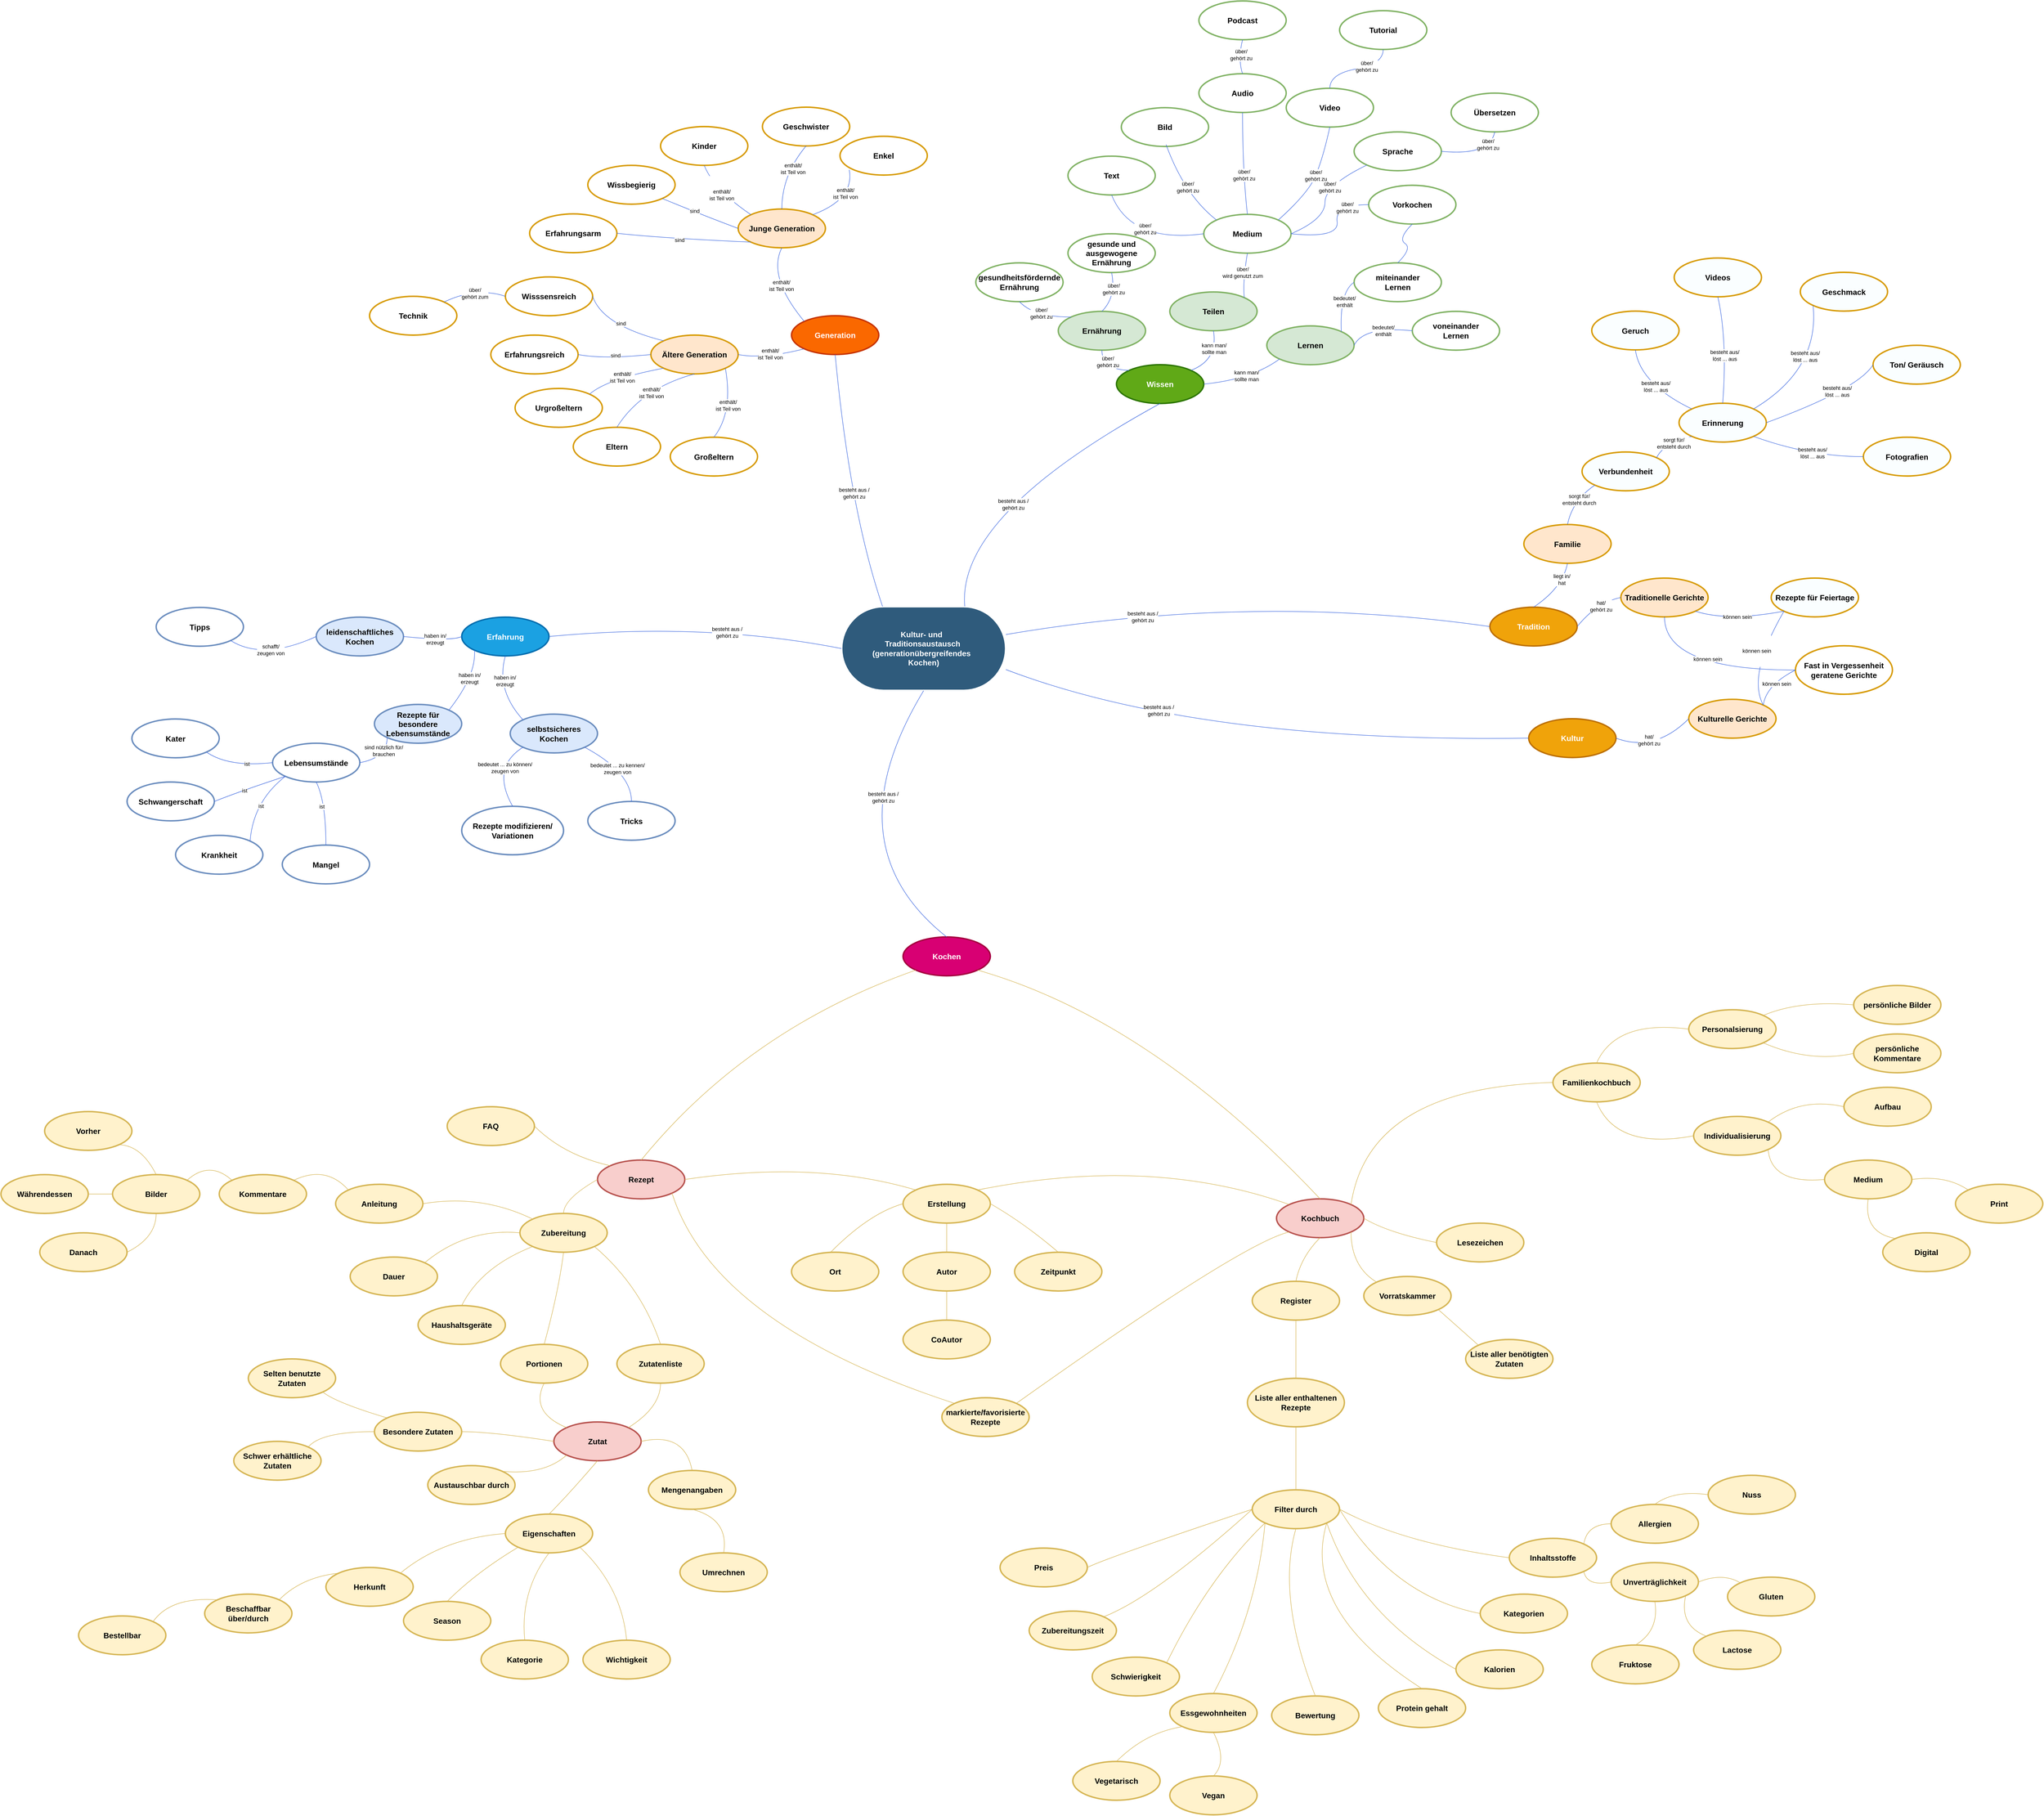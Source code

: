 <mxfile version="13.9.2" type="github">
  <diagram id="6a731a19-8d31-9384-78a2-239565b7b9f0" name="Page-1">
    <mxGraphModel dx="6755" dy="3105" grid="1" gridSize="10" guides="1" tooltips="1" connect="1" arrows="1" fold="1" page="0" pageScale="1" pageWidth="1169" pageHeight="827" background="#ffffff" math="0" shadow="0">
      <root>
        <mxCell id="0" />
        <mxCell id="1" parent="0" />
        <mxCell id="1749" value="&lt;div&gt;Kultur- und&amp;nbsp;&amp;nbsp;&lt;/div&gt;&lt;div&gt;Traditionsaustausch&amp;nbsp;&lt;/div&gt;&lt;div&gt;(generationübergreifendes&amp;nbsp;&amp;nbsp;&lt;/div&gt;&lt;div&gt;Kochen)&lt;/div&gt;" style="rounded=1;whiteSpace=wrap;html=1;shadow=0;labelBackgroundColor=none;strokeColor=none;strokeWidth=3;fillColor=#2F5B7C;fontFamily=Helvetica;fontSize=16;fontColor=#FFFFFF;align=center;fontStyle=1;spacing=5;arcSize=50;perimeterSpacing=2;" parent="1" vertex="1">
          <mxGeometry x="495" y="380.5" width="335" height="169.5" as="geometry" />
        </mxCell>
        <mxCell id="eZMzoH8xPnQWHPTHyq96-1782" value="selbstsicheres Kochen" style="ellipse;whiteSpace=wrap;html=1;rounded=1;shadow=0;fontSize=16;fontStyle=1;strokeColor=#6c8ebf;strokeWidth=3;fillColor=#dae8fc;spacing=5;arcSize=7;" parent="1" vertex="1">
          <mxGeometry x="-190" y="600.5" width="180" height="80" as="geometry" />
        </mxCell>
        <mxCell id="eZMzoH8xPnQWHPTHyq96-1784" value="leidenschaftliches Kochen" style="ellipse;whiteSpace=wrap;html=1;rounded=1;shadow=0;fontSize=16;fontStyle=1;strokeColor=#6c8ebf;strokeWidth=3;fillColor=#dae8fc;spacing=5;arcSize=7;" parent="1" vertex="1">
          <mxGeometry x="-590" y="400.5" width="180" height="80" as="geometry" />
        </mxCell>
        <mxCell id="eZMzoH8xPnQWHPTHyq96-1785" value="Wissen" style="ellipse;whiteSpace=wrap;html=1;rounded=1;shadow=0;fontSize=16;fontStyle=1;strokeColor=#2D7600;strokeWidth=3;fillColor=#60a917;spacing=5;arcSize=7;fontColor=#ffffff;" parent="1" vertex="1">
          <mxGeometry x="1060" y="-120" width="180" height="80" as="geometry" />
        </mxCell>
        <mxCell id="eZMzoH8xPnQWHPTHyq96-1788" value="Erfahrung" style="ellipse;whiteSpace=wrap;html=1;rounded=1;shadow=0;fontSize=16;fontColor=#ffffff;fontStyle=1;strokeColor=#006EAF;strokeWidth=3;fillColor=#1ba1e2;spacing=5;arcSize=7;" parent="1" vertex="1">
          <mxGeometry x="-290" y="400.5" width="180" height="80" as="geometry" />
        </mxCell>
        <mxCell id="eZMzoH8xPnQWHPTHyq96-1789" value="gesunde und ausgewogene Ernährung" style="ellipse;whiteSpace=wrap;html=1;rounded=1;shadow=0;fontSize=16;fontStyle=1;strokeColor=#82b366;strokeWidth=3;spacing=5;arcSize=7;fillColor=#FFFFFF;" parent="1" vertex="1">
          <mxGeometry x="960" y="-390" width="180" height="80" as="geometry" />
        </mxCell>
        <mxCell id="eZMzoH8xPnQWHPTHyq96-1790" value="gesundheitsfördernde Ernährung" style="ellipse;whiteSpace=wrap;html=1;rounded=1;shadow=0;fontSize=16;fontStyle=1;strokeColor=#82b366;strokeWidth=3;spacing=5;arcSize=7;fillColor=#FFFFFF;" parent="1" vertex="1">
          <mxGeometry x="770" y="-330" width="180" height="80" as="geometry" />
        </mxCell>
        <mxCell id="eZMzoH8xPnQWHPTHyq96-1791" value="Rezepte für Feiertage" style="ellipse;whiteSpace=wrap;html=1;rounded=1;shadow=0;fontSize=16;fontStyle=1;strokeColor=#d79b00;strokeWidth=3;spacing=5;arcSize=7;fillColor=#FAFEFF;" parent="1" vertex="1">
          <mxGeometry x="2410" y="320" width="180" height="80" as="geometry" />
        </mxCell>
        <mxCell id="eZMzoH8xPnQWHPTHyq96-1792" value="Rezepte für besondere Lebensumstände" style="ellipse;whiteSpace=wrap;html=1;rounded=1;shadow=0;fontSize=16;fontStyle=1;strokeColor=#6c8ebf;strokeWidth=3;fillColor=#dae8fc;spacing=5;arcSize=7;" parent="1" vertex="1">
          <mxGeometry x="-470" y="580.5" width="180" height="80" as="geometry" />
        </mxCell>
        <mxCell id="eZMzoH8xPnQWHPTHyq96-1793" value="Lebensumstände" style="ellipse;whiteSpace=wrap;html=1;rounded=1;shadow=0;fontSize=16;fontStyle=1;strokeColor=#6c8ebf;strokeWidth=3;spacing=5;arcSize=7;fillColor=#FFFFFF;" parent="1" vertex="1">
          <mxGeometry x="-680" y="660.5" width="180" height="80" as="geometry" />
        </mxCell>
        <mxCell id="eZMzoH8xPnQWHPTHyq96-1794" value="Krankheit" style="ellipse;whiteSpace=wrap;html=1;rounded=1;shadow=0;fontSize=16;fontStyle=1;strokeColor=#6c8ebf;strokeWidth=3;spacing=5;arcSize=7;fillColor=#FFFFFF;" parent="1" vertex="1">
          <mxGeometry x="-880" y="850.5" width="180" height="80" as="geometry" />
        </mxCell>
        <mxCell id="eZMzoH8xPnQWHPTHyq96-1795" value="Mangel" style="ellipse;whiteSpace=wrap;html=1;rounded=1;shadow=0;fontSize=16;fontStyle=1;strokeColor=#6c8ebf;strokeWidth=3;spacing=5;arcSize=7;fillColor=#FFFFFF;" parent="1" vertex="1">
          <mxGeometry x="-660" y="870.5" width="180" height="80" as="geometry" />
        </mxCell>
        <mxCell id="eZMzoH8xPnQWHPTHyq96-1796" value="Schwangerschaft" style="ellipse;whiteSpace=wrap;html=1;rounded=1;shadow=0;fontSize=16;fontStyle=1;strokeColor=#6c8ebf;strokeWidth=3;spacing=5;arcSize=7;fillColor=#FFFFFF;" parent="1" vertex="1">
          <mxGeometry x="-980" y="740.5" width="180" height="80" as="geometry" />
        </mxCell>
        <mxCell id="eZMzoH8xPnQWHPTHyq96-1797" value="Kater" style="ellipse;whiteSpace=wrap;html=1;rounded=1;shadow=0;fontSize=16;fontStyle=1;strokeColor=#6c8ebf;strokeWidth=3;spacing=5;arcSize=7;fillColor=#FFFFFF;" parent="1" vertex="1">
          <mxGeometry x="-970" y="610.5" width="180" height="80" as="geometry" />
        </mxCell>
        <mxCell id="eZMzoH8xPnQWHPTHyq96-1798" value="Technik" style="ellipse;whiteSpace=wrap;html=1;rounded=1;shadow=0;fontSize=16;fontStyle=1;strokeColor=#d79b00;strokeWidth=3;spacing=5;arcSize=7;fillColor=#FFFFFF;" parent="1" vertex="1">
          <mxGeometry x="-480" y="-261" width="180" height="80" as="geometry" />
        </mxCell>
        <mxCell id="eZMzoH8xPnQWHPTHyq96-1799" value="Generation" style="ellipse;whiteSpace=wrap;html=1;rounded=1;shadow=0;fontSize=16;fontColor=#ffffff;fontStyle=1;strokeColor=#C73500;strokeWidth=3;fillColor=#fa6800;spacing=5;arcSize=7;" parent="1" vertex="1">
          <mxGeometry x="390" y="-221" width="180" height="80" as="geometry" />
        </mxCell>
        <mxCell id="eZMzoH8xPnQWHPTHyq96-1800" value="Ältere Generation" style="ellipse;whiteSpace=wrap;html=1;rounded=1;shadow=0;fontSize=16;fontStyle=1;strokeColor=#d79b00;strokeWidth=3;spacing=5;arcSize=7;fillColor=#ffe6cc;" parent="1" vertex="1">
          <mxGeometry x="100" y="-181" width="180" height="80" as="geometry" />
        </mxCell>
        <mxCell id="eZMzoH8xPnQWHPTHyq96-1801" value="Junge Generation" style="ellipse;whiteSpace=wrap;html=1;rounded=1;shadow=0;fontSize=16;fontStyle=1;strokeColor=#d79b00;strokeWidth=3;spacing=5;arcSize=7;fillColor=#ffe6cc;" parent="1" vertex="1">
          <mxGeometry x="280" y="-441" width="180" height="80" as="geometry" />
        </mxCell>
        <mxCell id="eZMzoH8xPnQWHPTHyq96-1802" value="Wissbegierig" style="ellipse;whiteSpace=wrap;html=1;rounded=1;shadow=0;fontSize=16;fontStyle=1;strokeColor=#d79b00;strokeWidth=3;spacing=5;arcSize=7;fillColor=#FFFFFF;" parent="1" vertex="1">
          <mxGeometry x="-30" y="-531" width="180" height="80" as="geometry" />
        </mxCell>
        <mxCell id="eZMzoH8xPnQWHPTHyq96-1803" value="Erfahrungsarm" style="ellipse;whiteSpace=wrap;html=1;rounded=1;shadow=0;fontSize=16;fontStyle=1;strokeColor=#d79b00;strokeWidth=3;spacing=5;arcSize=7;fillColor=#FFFFFF;" parent="1" vertex="1">
          <mxGeometry x="-150" y="-431" width="180" height="80" as="geometry" />
        </mxCell>
        <mxCell id="eZMzoH8xPnQWHPTHyq96-1804" value="Wisssensreich" style="ellipse;whiteSpace=wrap;html=1;rounded=1;shadow=0;fontSize=16;fontStyle=1;strokeColor=#d79b00;strokeWidth=3;spacing=5;arcSize=7;fillColor=#FFFFFF;" parent="1" vertex="1">
          <mxGeometry x="-200" y="-301" width="180" height="80" as="geometry" />
        </mxCell>
        <mxCell id="eZMzoH8xPnQWHPTHyq96-1805" value="Erfahrungsreich" style="ellipse;whiteSpace=wrap;html=1;rounded=1;shadow=0;fontSize=16;fontStyle=1;strokeColor=#d79b00;strokeWidth=3;spacing=5;arcSize=7;fillColor=#FFFFFF;" parent="1" vertex="1">
          <mxGeometry x="-230" y="-181" width="180" height="80" as="geometry" />
        </mxCell>
        <mxCell id="eZMzoH8xPnQWHPTHyq96-1806" value="Traditionelle Gerichte" style="ellipse;whiteSpace=wrap;html=1;rounded=1;shadow=0;fontSize=16;fontStyle=1;strokeColor=#d79b00;strokeWidth=3;fillColor=#ffe6cc;spacing=5;arcSize=7;" parent="1" vertex="1">
          <mxGeometry x="2100" y="320" width="180" height="80" as="geometry" />
        </mxCell>
        <mxCell id="eZMzoH8xPnQWHPTHyq96-1808" value="Rezepte modifizieren/&lt;br&gt;Variationen" style="ellipse;whiteSpace=wrap;html=1;rounded=1;shadow=0;fontSize=16;fontStyle=1;strokeColor=#6c8ebf;strokeWidth=3;spacing=5;arcSize=7;fillColor=#FFFFFF;" parent="1" vertex="1">
          <mxGeometry x="-290" y="790.5" width="210" height="100" as="geometry" />
        </mxCell>
        <mxCell id="eZMzoH8xPnQWHPTHyq96-1809" value="Kinder" style="ellipse;whiteSpace=wrap;html=1;rounded=1;shadow=0;fontSize=16;fontStyle=1;strokeColor=#d79b00;strokeWidth=3;spacing=5;arcSize=7;fillColor=#FFFFFF;" parent="1" vertex="1">
          <mxGeometry x="120" y="-611" width="180" height="80" as="geometry" />
        </mxCell>
        <mxCell id="eZMzoH8xPnQWHPTHyq96-1811" value="Enkel" style="ellipse;whiteSpace=wrap;html=1;rounded=1;shadow=0;fontSize=16;fontStyle=1;strokeColor=#d79b00;strokeWidth=3;spacing=5;arcSize=7;fillColor=#FFFFFF;" parent="1" vertex="1">
          <mxGeometry x="490" y="-591" width="180" height="80" as="geometry" />
        </mxCell>
        <mxCell id="eZMzoH8xPnQWHPTHyq96-1812" value="Geschwister" style="ellipse;whiteSpace=wrap;html=1;rounded=1;shadow=0;fontSize=16;fontStyle=1;strokeColor=#d79b00;strokeWidth=3;spacing=5;arcSize=7;fillColor=#FFFFFF;" parent="1" vertex="1">
          <mxGeometry x="330" y="-651" width="180" height="80" as="geometry" />
        </mxCell>
        <mxCell id="eZMzoH8xPnQWHPTHyq96-1813" value="Großeltern" style="ellipse;whiteSpace=wrap;html=1;rounded=1;shadow=0;fontSize=16;fontStyle=1;strokeColor=#d79b00;strokeWidth=3;spacing=5;arcSize=7;fillColor=#FFFFFF;" parent="1" vertex="1">
          <mxGeometry x="140" y="29.5" width="180" height="80" as="geometry" />
        </mxCell>
        <mxCell id="eZMzoH8xPnQWHPTHyq96-1814" value="Eltern" style="ellipse;whiteSpace=wrap;html=1;rounded=1;shadow=0;fontSize=16;fontStyle=1;strokeColor=#d79b00;strokeWidth=3;spacing=5;arcSize=7;fillColor=#FFFFFF;" parent="1" vertex="1">
          <mxGeometry x="-60" y="9" width="180" height="80" as="geometry" />
        </mxCell>
        <mxCell id="eZMzoH8xPnQWHPTHyq96-1815" value="Urgroßeltern" style="ellipse;whiteSpace=wrap;html=1;rounded=1;shadow=0;fontSize=16;fontStyle=1;strokeColor=#d79b00;strokeWidth=3;spacing=5;arcSize=7;fillColor=#FFFFFF;" parent="1" vertex="1">
          <mxGeometry x="-180" y="-71" width="180" height="80" as="geometry" />
        </mxCell>
        <mxCell id="eZMzoH8xPnQWHPTHyq96-1816" value="Teilen" style="ellipse;whiteSpace=wrap;html=1;rounded=1;shadow=0;fontSize=16;fontStyle=1;strokeColor=#82b366;strokeWidth=3;spacing=5;arcSize=7;fillColor=#d5e8d4;" parent="1" vertex="1">
          <mxGeometry x="1170" y="-270" width="180" height="80" as="geometry" />
        </mxCell>
        <mxCell id="eZMzoH8xPnQWHPTHyq96-1818" value="Medium" style="ellipse;whiteSpace=wrap;html=1;rounded=1;shadow=0;fontSize=16;fontStyle=1;strokeColor=#82b366;strokeWidth=3;spacing=5;arcSize=7;fillColor=#FFFFFF;" parent="1" vertex="1">
          <mxGeometry x="1240" y="-430" width="180" height="80" as="geometry" />
        </mxCell>
        <mxCell id="eZMzoH8xPnQWHPTHyq96-1819" value="Bild" style="ellipse;whiteSpace=wrap;html=1;rounded=1;shadow=0;fontSize=16;fontStyle=1;strokeColor=#82b366;strokeWidth=3;spacing=5;arcSize=7;fillColor=#FFFFFF;" parent="1" vertex="1">
          <mxGeometry x="1070" y="-650" width="180" height="80" as="geometry" />
        </mxCell>
        <mxCell id="eZMzoH8xPnQWHPTHyq96-1820" value="Vorkochen" style="ellipse;whiteSpace=wrap;html=1;rounded=1;shadow=0;fontSize=16;fontStyle=1;strokeColor=#82b366;strokeWidth=3;spacing=5;arcSize=7;fillColor=#FFFFFF;" parent="1" vertex="1">
          <mxGeometry x="1580" y="-490" width="180" height="80" as="geometry" />
        </mxCell>
        <mxCell id="eZMzoH8xPnQWHPTHyq96-1821" value="Video" style="ellipse;whiteSpace=wrap;html=1;rounded=1;shadow=0;fontSize=16;fontStyle=1;strokeColor=#82b366;strokeWidth=3;spacing=5;arcSize=7;fillColor=#FFFFFF;" parent="1" vertex="1">
          <mxGeometry x="1410" y="-690" width="180" height="80" as="geometry" />
        </mxCell>
        <mxCell id="eZMzoH8xPnQWHPTHyq96-1822" value="Sprache" style="ellipse;whiteSpace=wrap;html=1;rounded=1;shadow=0;fontSize=16;fontStyle=1;strokeColor=#82b366;strokeWidth=3;spacing=5;arcSize=7;fillColor=#FFFFFF;" parent="1" vertex="1">
          <mxGeometry x="1550" y="-600" width="180" height="80" as="geometry" />
        </mxCell>
        <mxCell id="eZMzoH8xPnQWHPTHyq96-1823" value="Text" style="ellipse;whiteSpace=wrap;html=1;rounded=1;shadow=0;fontSize=16;fontStyle=1;strokeColor=#82b366;strokeWidth=3;spacing=5;arcSize=7;fillColor=#FFFFFF;" parent="1" vertex="1">
          <mxGeometry x="960" y="-550" width="180" height="80" as="geometry" />
        </mxCell>
        <mxCell id="eZMzoH8xPnQWHPTHyq96-1824" value="Audio" style="ellipse;whiteSpace=wrap;html=1;rounded=1;shadow=0;fontSize=16;fontStyle=1;strokeColor=#82b366;strokeWidth=3;spacing=5;arcSize=7;fillColor=#FFFFFF;" parent="1" vertex="1">
          <mxGeometry x="1230" y="-720" width="180" height="80" as="geometry" />
        </mxCell>
        <mxCell id="eZMzoH8xPnQWHPTHyq96-1825" value="Tutorial" style="ellipse;whiteSpace=wrap;html=1;rounded=1;shadow=0;fontSize=16;fontStyle=1;strokeColor=#82b366;strokeWidth=3;spacing=5;arcSize=7;fillColor=#FFFFFF;" parent="1" vertex="1">
          <mxGeometry x="1520" y="-850" width="180" height="80" as="geometry" />
        </mxCell>
        <mxCell id="eZMzoH8xPnQWHPTHyq96-1826" value="Podcast" style="ellipse;whiteSpace=wrap;html=1;rounded=1;shadow=0;fontSize=16;fontStyle=1;strokeColor=#82b366;strokeWidth=3;spacing=5;arcSize=7;fillColor=#FFFFFF;" parent="1" vertex="1">
          <mxGeometry x="1230" y="-870" width="180" height="80" as="geometry" />
        </mxCell>
        <mxCell id="eZMzoH8xPnQWHPTHyq96-1827" value="Übersetzen" style="ellipse;whiteSpace=wrap;html=1;rounded=1;shadow=0;fontSize=16;fontStyle=1;strokeColor=#82b366;strokeWidth=3;spacing=5;arcSize=7;fillColor=#FFFFFF;" parent="1" vertex="1">
          <mxGeometry x="1750" y="-680" width="180" height="80" as="geometry" />
        </mxCell>
        <mxCell id="eZMzoH8xPnQWHPTHyq96-1828" value="Tipps" style="ellipse;whiteSpace=wrap;html=1;rounded=1;shadow=0;fontSize=16;fontStyle=1;strokeColor=#6c8ebf;strokeWidth=3;spacing=5;arcSize=7;fillColor=#FFFFFF;" parent="1" vertex="1">
          <mxGeometry x="-920" y="380.5" width="180" height="80" as="geometry" />
        </mxCell>
        <mxCell id="eZMzoH8xPnQWHPTHyq96-1829" value="Tricks" style="ellipse;whiteSpace=wrap;html=1;rounded=1;shadow=0;fontSize=16;fontStyle=1;strokeColor=#6c8ebf;strokeWidth=3;spacing=5;arcSize=7;fillColor=#FFFFFF;" parent="1" vertex="1">
          <mxGeometry x="-30" y="780.5" width="180" height="80" as="geometry" />
        </mxCell>
        <mxCell id="eZMzoH8xPnQWHPTHyq96-1831" value="Kochen" style="ellipse;whiteSpace=wrap;html=1;rounded=1;shadow=0;fontSize=16;fontColor=#ffffff;fontStyle=1;strokeColor=#A50040;strokeWidth=3;fillColor=#d80073;spacing=5;arcSize=7;" parent="1" vertex="1">
          <mxGeometry x="620" y="1060" width="180" height="80" as="geometry" />
        </mxCell>
        <mxCell id="eZMzoH8xPnQWHPTHyq96-1832" value="Zutat" style="ellipse;whiteSpace=wrap;html=1;rounded=1;shadow=0;fontSize=16;fontStyle=1;strokeWidth=3;fillColor=#f8cecc;spacing=5;arcSize=7;strokeColor=#b85450;" parent="1" vertex="1">
          <mxGeometry x="-100" y="2060" width="180" height="80" as="geometry" />
        </mxCell>
        <mxCell id="eZMzoH8xPnQWHPTHyq96-1833" value="Kochbuch" style="ellipse;whiteSpace=wrap;html=1;rounded=1;shadow=0;fontSize=16;fontStyle=1;strokeColor=#b85450;strokeWidth=3;fillColor=#f8cecc;spacing=5;arcSize=7;" parent="1" vertex="1">
          <mxGeometry x="1390" y="1600" width="180" height="80" as="geometry" />
        </mxCell>
        <mxCell id="eZMzoH8xPnQWHPTHyq96-1834" value="Rezept" style="ellipse;whiteSpace=wrap;html=1;rounded=1;shadow=0;fontSize=16;fontStyle=1;strokeColor=#b85450;strokeWidth=3;fillColor=#f8cecc;spacing=5;arcSize=7;" parent="1" vertex="1">
          <mxGeometry x="-10" y="1520" width="180" height="80" as="geometry" />
        </mxCell>
        <mxCell id="eZMzoH8xPnQWHPTHyq96-1835" value="Besondere Zutaten" style="ellipse;whiteSpace=wrap;html=1;rounded=1;shadow=0;fontSize=16;fontStyle=1;strokeWidth=3;fillColor=#fff2cc;spacing=5;arcSize=7;strokeColor=#d6b656;" parent="1" vertex="1">
          <mxGeometry x="-470" y="2040" width="180" height="80" as="geometry" />
        </mxCell>
        <mxCell id="eZMzoH8xPnQWHPTHyq96-1836" value="Selten benutzte&lt;br&gt;Zutaten" style="ellipse;whiteSpace=wrap;html=1;rounded=1;shadow=0;fontSize=16;fontStyle=1;strokeWidth=3;fillColor=#fff2cc;spacing=5;arcSize=7;strokeColor=#d6b656;" parent="1" vertex="1">
          <mxGeometry x="-730" y="1930" width="180" height="80" as="geometry" />
        </mxCell>
        <mxCell id="eZMzoH8xPnQWHPTHyq96-1837" value="Schwer erhältliche Zutaten" style="ellipse;whiteSpace=wrap;html=1;rounded=1;shadow=0;fontSize=16;fontStyle=1;strokeWidth=3;fillColor=#fff2cc;spacing=5;arcSize=7;strokeColor=#d6b656;" parent="1" vertex="1">
          <mxGeometry x="-760" y="2100" width="180" height="80" as="geometry" />
        </mxCell>
        <mxCell id="eZMzoH8xPnQWHPTHyq96-1839" value="Lernen" style="ellipse;whiteSpace=wrap;html=1;rounded=1;shadow=0;fontSize=16;fontStyle=1;strokeColor=#82b366;strokeWidth=3;spacing=5;arcSize=7;fillColor=#d5e8d4;" parent="1" vertex="1">
          <mxGeometry x="1370" y="-200" width="180" height="80" as="geometry" />
        </mxCell>
        <mxCell id="eZMzoH8xPnQWHPTHyq96-1840" value="voneinander &lt;br&gt;Lernen" style="ellipse;whiteSpace=wrap;html=1;rounded=1;shadow=0;fontSize=16;fontStyle=1;strokeColor=#82b366;strokeWidth=3;spacing=5;arcSize=7;fillColor=#FFFFFF;" parent="1" vertex="1">
          <mxGeometry x="1670" y="-230" width="180" height="80" as="geometry" />
        </mxCell>
        <mxCell id="eZMzoH8xPnQWHPTHyq96-1841" value="miteinander&lt;br&gt;Lernen" style="ellipse;whiteSpace=wrap;html=1;rounded=1;shadow=0;fontSize=16;fontStyle=1;strokeColor=#82b366;strokeWidth=3;spacing=5;arcSize=7;fillColor=#FFFFFF;" parent="1" vertex="1">
          <mxGeometry x="1550" y="-330" width="180" height="80" as="geometry" />
        </mxCell>
        <mxCell id="eZMzoH8xPnQWHPTHyq96-1844" value="Familie" style="ellipse;whiteSpace=wrap;html=1;rounded=1;shadow=0;fontSize=16;fontStyle=1;strokeColor=#d79b00;strokeWidth=3;fillColor=#ffe6cc;spacing=5;arcSize=7;" parent="1" vertex="1">
          <mxGeometry x="1900" y="209.5" width="180" height="80" as="geometry" />
        </mxCell>
        <mxCell id="eZMzoH8xPnQWHPTHyq96-1846" value="Verbundenheit" style="ellipse;whiteSpace=wrap;html=1;rounded=1;shadow=0;fontSize=16;fontStyle=1;strokeColor=#d79b00;strokeWidth=3;spacing=5;arcSize=7;fillColor=#FAFEFF;" parent="1" vertex="1">
          <mxGeometry x="2020" y="60" width="180" height="80" as="geometry" />
        </mxCell>
        <mxCell id="eZMzoH8xPnQWHPTHyq96-1847" value="Erinnerung" style="ellipse;whiteSpace=wrap;html=1;rounded=1;shadow=0;fontSize=16;fontStyle=1;strokeColor=#d79b00;strokeWidth=3;spacing=5;arcSize=7;fillColor=#FAFEFF;" parent="1" vertex="1">
          <mxGeometry x="2220" y="-40.5" width="180" height="80" as="geometry" />
        </mxCell>
        <mxCell id="eZMzoH8xPnQWHPTHyq96-1848" value="Geruch" style="ellipse;whiteSpace=wrap;html=1;rounded=1;shadow=0;fontSize=16;fontStyle=1;strokeColor=#d79b00;strokeWidth=3;spacing=5;arcSize=7;fillColor=#FAFEFF;" parent="1" vertex="1">
          <mxGeometry x="2040" y="-230.5" width="180" height="80" as="geometry" />
        </mxCell>
        <mxCell id="eZMzoH8xPnQWHPTHyq96-1849" value="Geschmack" style="ellipse;whiteSpace=wrap;html=1;rounded=1;shadow=0;fontSize=16;fontStyle=1;strokeColor=#d79b00;strokeWidth=3;spacing=5;arcSize=7;fillColor=#FAFEFF;" parent="1" vertex="1">
          <mxGeometry x="2470" y="-310.5" width="180" height="80" as="geometry" />
        </mxCell>
        <mxCell id="eZMzoH8xPnQWHPTHyq96-1850" value="Fotografien" style="ellipse;whiteSpace=wrap;html=1;rounded=1;shadow=0;fontSize=16;fontStyle=1;strokeColor=#d79b00;strokeWidth=3;spacing=5;arcSize=7;fillColor=#FAFEFF;" parent="1" vertex="1">
          <mxGeometry x="2600" y="29.5" width="180" height="80" as="geometry" />
        </mxCell>
        <mxCell id="eZMzoH8xPnQWHPTHyq96-1851" value="Videos" style="ellipse;whiteSpace=wrap;html=1;rounded=1;shadow=0;fontSize=16;fontStyle=1;strokeColor=#d79b00;strokeWidth=3;spacing=5;arcSize=7;fillColor=#FAFEFF;" parent="1" vertex="1">
          <mxGeometry x="2210" y="-340" width="180" height="80" as="geometry" />
        </mxCell>
        <mxCell id="eZMzoH8xPnQWHPTHyq96-1852" value="Ton/ Geräusch" style="ellipse;whiteSpace=wrap;html=1;rounded=1;shadow=0;fontSize=16;fontStyle=1;strokeColor=#d79b00;strokeWidth=3;spacing=5;arcSize=7;fillColor=#FAFEFF;" parent="1" vertex="1">
          <mxGeometry x="2620" y="-160" width="180" height="80" as="geometry" />
        </mxCell>
        <mxCell id="eZMzoH8xPnQWHPTHyq96-1853" value="Familienkochbuch" style="ellipse;whiteSpace=wrap;html=1;rounded=1;shadow=0;fontSize=16;fontStyle=1;strokeWidth=3;fillColor=#fff2cc;spacing=5;arcSize=7;strokeColor=#d6b656;" parent="1" vertex="1">
          <mxGeometry x="1960" y="1320" width="180" height="80" as="geometry" />
        </mxCell>
        <mxCell id="eZMzoH8xPnQWHPTHyq96-1854" value="Personalsierung" style="ellipse;whiteSpace=wrap;html=1;rounded=1;shadow=0;fontSize=16;fontStyle=1;strokeWidth=3;fillColor=#fff2cc;spacing=5;arcSize=7;strokeColor=#d6b656;" parent="1" vertex="1">
          <mxGeometry x="2240" y="1210" width="180" height="80" as="geometry" />
        </mxCell>
        <mxCell id="eZMzoH8xPnQWHPTHyq96-1855" value="Individualisierung" style="ellipse;whiteSpace=wrap;html=1;rounded=1;shadow=0;fontSize=16;fontStyle=1;strokeWidth=3;fillColor=#fff2cc;spacing=5;arcSize=7;strokeColor=#d6b656;" parent="1" vertex="1">
          <mxGeometry x="2250" y="1430" width="180" height="80" as="geometry" />
        </mxCell>
        <mxCell id="eZMzoH8xPnQWHPTHyq96-1856" value="persönliche Bilder" style="ellipse;whiteSpace=wrap;html=1;rounded=1;shadow=0;fontSize=16;fontStyle=1;strokeWidth=3;fillColor=#fff2cc;spacing=5;arcSize=7;strokeColor=#d6b656;" parent="1" vertex="1">
          <mxGeometry x="2580" y="1160" width="180" height="80" as="geometry" />
        </mxCell>
        <mxCell id="eZMzoH8xPnQWHPTHyq96-1857" value="Aufbau" style="ellipse;whiteSpace=wrap;html=1;rounded=1;shadow=0;fontSize=16;fontStyle=1;strokeWidth=3;fillColor=#fff2cc;spacing=5;arcSize=7;strokeColor=#d6b656;" parent="1" vertex="1">
          <mxGeometry x="2560" y="1370" width="180" height="80" as="geometry" />
        </mxCell>
        <mxCell id="eZMzoH8xPnQWHPTHyq96-1858" value="persönliche Kommentare" style="ellipse;whiteSpace=wrap;html=1;rounded=1;shadow=0;fontSize=16;fontStyle=1;strokeWidth=3;fillColor=#fff2cc;spacing=5;arcSize=7;strokeColor=#d6b656;" parent="1" vertex="1">
          <mxGeometry x="2580" y="1260" width="180" height="80" as="geometry" />
        </mxCell>
        <mxCell id="eZMzoH8xPnQWHPTHyq96-1859" value="Medium" style="ellipse;whiteSpace=wrap;html=1;rounded=1;shadow=0;fontSize=16;fontStyle=1;strokeWidth=3;fillColor=#fff2cc;spacing=5;arcSize=7;strokeColor=#d6b656;" parent="1" vertex="1">
          <mxGeometry x="2520" y="1520" width="180" height="80" as="geometry" />
        </mxCell>
        <mxCell id="eZMzoH8xPnQWHPTHyq96-1860" value="Print" style="ellipse;whiteSpace=wrap;html=1;rounded=1;shadow=0;fontSize=16;fontStyle=1;strokeWidth=3;fillColor=#fff2cc;spacing=5;arcSize=7;strokeColor=#d6b656;" parent="1" vertex="1">
          <mxGeometry x="2790" y="1570" width="180" height="80" as="geometry" />
        </mxCell>
        <mxCell id="eZMzoH8xPnQWHPTHyq96-1861" value="Digital" style="ellipse;whiteSpace=wrap;html=1;rounded=1;shadow=0;fontSize=16;fontStyle=1;strokeWidth=3;fillColor=#fff2cc;spacing=5;arcSize=7;strokeColor=#d6b656;" parent="1" vertex="1">
          <mxGeometry x="2640" y="1670" width="180" height="80" as="geometry" />
        </mxCell>
        <mxCell id="eZMzoH8xPnQWHPTHyq96-1862" value="Wichtigkeit" style="ellipse;whiteSpace=wrap;html=1;rounded=1;shadow=0;fontSize=16;fontStyle=1;strokeWidth=3;fillColor=#fff2cc;spacing=5;arcSize=7;strokeColor=#d6b656;" parent="1" vertex="1">
          <mxGeometry x="-40" y="2510" width="180" height="80" as="geometry" />
        </mxCell>
        <mxCell id="eZMzoH8xPnQWHPTHyq96-1863" value="Austauschbar durch" style="ellipse;whiteSpace=wrap;html=1;rounded=1;shadow=0;fontSize=16;fontStyle=1;strokeWidth=3;fillColor=#fff2cc;spacing=5;arcSize=7;strokeColor=#d6b656;" parent="1" vertex="1">
          <mxGeometry x="-360" y="2150" width="180" height="80" as="geometry" />
        </mxCell>
        <mxCell id="eZMzoH8xPnQWHPTHyq96-1864" value="Kategorie" style="ellipse;whiteSpace=wrap;html=1;rounded=1;shadow=0;fontSize=16;fontStyle=1;strokeWidth=3;fillColor=#fff2cc;spacing=5;arcSize=7;strokeColor=#d6b656;" parent="1" vertex="1">
          <mxGeometry x="-250" y="2510" width="180" height="80" as="geometry" />
        </mxCell>
        <mxCell id="eZMzoH8xPnQWHPTHyq96-1865" value="Season" style="ellipse;whiteSpace=wrap;html=1;rounded=1;shadow=0;fontSize=16;fontStyle=1;strokeWidth=3;fillColor=#fff2cc;spacing=5;arcSize=7;strokeColor=#d6b656;" parent="1" vertex="1">
          <mxGeometry x="-410" y="2430" width="180" height="80" as="geometry" />
        </mxCell>
        <mxCell id="eZMzoH8xPnQWHPTHyq96-1866" value="Eigenschaften" style="ellipse;whiteSpace=wrap;html=1;rounded=1;shadow=0;fontSize=16;fontStyle=1;strokeWidth=3;fillColor=#fff2cc;spacing=5;arcSize=7;strokeColor=#d6b656;" parent="1" vertex="1">
          <mxGeometry x="-200" y="2250" width="180" height="80" as="geometry" />
        </mxCell>
        <mxCell id="eZMzoH8xPnQWHPTHyq96-1868" value="Herkunft" style="ellipse;whiteSpace=wrap;html=1;rounded=1;shadow=0;fontSize=16;fontStyle=1;strokeWidth=3;fillColor=#fff2cc;spacing=5;arcSize=7;strokeColor=#d6b656;" parent="1" vertex="1">
          <mxGeometry x="-570" y="2360" width="180" height="80" as="geometry" />
        </mxCell>
        <mxCell id="eZMzoH8xPnQWHPTHyq96-1869" value="Beschaffbar über/durch" style="ellipse;whiteSpace=wrap;html=1;rounded=1;shadow=0;fontSize=16;fontStyle=1;strokeWidth=3;fillColor=#fff2cc;spacing=5;arcSize=7;strokeColor=#d6b656;" parent="1" vertex="1">
          <mxGeometry x="-820" y="2415" width="180" height="80" as="geometry" />
        </mxCell>
        <mxCell id="eZMzoH8xPnQWHPTHyq96-1870" value="Bestellbar" style="ellipse;whiteSpace=wrap;html=1;rounded=1;shadow=0;fontSize=16;fontStyle=1;strokeWidth=3;fillColor=#fff2cc;spacing=5;arcSize=7;strokeColor=#d6b656;" parent="1" vertex="1">
          <mxGeometry x="-1080" y="2460" width="180" height="80" as="geometry" />
        </mxCell>
        <mxCell id="eZMzoH8xPnQWHPTHyq96-1872" value="markierte/favorisierte&lt;br&gt;Rezepte" style="ellipse;whiteSpace=wrap;html=1;rounded=1;shadow=0;fontSize=16;fontStyle=1;strokeWidth=3;fillColor=#fff2cc;spacing=5;arcSize=7;strokeColor=#d6b656;" parent="1" vertex="1">
          <mxGeometry x="700" y="2010" width="180" height="80" as="geometry" />
        </mxCell>
        <mxCell id="eZMzoH8xPnQWHPTHyq96-1873" value="Autor" style="ellipse;whiteSpace=wrap;html=1;rounded=1;shadow=0;fontSize=16;fontStyle=1;strokeWidth=3;fillColor=#fff2cc;spacing=5;arcSize=7;strokeColor=#d6b656;" parent="1" vertex="1">
          <mxGeometry x="620" y="1710" width="180" height="80" as="geometry" />
        </mxCell>
        <mxCell id="eZMzoH8xPnQWHPTHyq96-1874" value="CoAutor" style="ellipse;whiteSpace=wrap;html=1;rounded=1;shadow=0;fontSize=16;fontStyle=1;strokeWidth=3;fillColor=#fff2cc;spacing=5;arcSize=7;strokeColor=#d6b656;" parent="1" vertex="1">
          <mxGeometry x="620" y="1850" width="180" height="80" as="geometry" />
        </mxCell>
        <mxCell id="eZMzoH8xPnQWHPTHyq96-1875" value="Erstellung" style="ellipse;whiteSpace=wrap;html=1;rounded=1;shadow=0;fontSize=16;fontStyle=1;strokeWidth=3;fillColor=#fff2cc;spacing=5;arcSize=7;strokeColor=#d6b656;" parent="1" vertex="1">
          <mxGeometry x="620" y="1570" width="180" height="80" as="geometry" />
        </mxCell>
        <mxCell id="eZMzoH8xPnQWHPTHyq96-1876" value="Zeitpunkt" style="ellipse;whiteSpace=wrap;html=1;rounded=1;shadow=0;fontSize=16;fontStyle=1;strokeWidth=3;fillColor=#fff2cc;spacing=5;arcSize=7;strokeColor=#d6b656;" parent="1" vertex="1">
          <mxGeometry x="850" y="1710" width="180" height="80" as="geometry" />
        </mxCell>
        <mxCell id="eZMzoH8xPnQWHPTHyq96-1877" value="Lesezeichen" style="ellipse;whiteSpace=wrap;html=1;rounded=1;shadow=0;fontSize=16;fontStyle=1;strokeWidth=3;fillColor=#fff2cc;spacing=5;arcSize=7;strokeColor=#d6b656;" parent="1" vertex="1">
          <mxGeometry x="1720" y="1650" width="180" height="80" as="geometry" />
        </mxCell>
        <mxCell id="eZMzoH8xPnQWHPTHyq96-1878" value="Vorratskammer" style="ellipse;whiteSpace=wrap;html=1;rounded=1;shadow=0;fontSize=16;fontStyle=1;strokeWidth=3;fillColor=#fff2cc;spacing=5;arcSize=7;strokeColor=#d6b656;" parent="1" vertex="1">
          <mxGeometry x="1570" y="1760" width="180" height="80" as="geometry" />
        </mxCell>
        <mxCell id="eZMzoH8xPnQWHPTHyq96-1879" value="Liste aller benötigten Zutaten" style="ellipse;whiteSpace=wrap;html=1;rounded=1;shadow=0;fontSize=16;fontStyle=1;strokeWidth=3;fillColor=#fff2cc;spacing=5;arcSize=7;strokeColor=#d6b656;" parent="1" vertex="1">
          <mxGeometry x="1780" y="1890" width="180" height="80" as="geometry" />
        </mxCell>
        <mxCell id="eZMzoH8xPnQWHPTHyq96-1880" value="Register" style="ellipse;whiteSpace=wrap;html=1;rounded=1;shadow=0;fontSize=16;fontStyle=1;strokeWidth=3;fillColor=#fff2cc;spacing=5;arcSize=7;strokeColor=#d6b656;" parent="1" vertex="1">
          <mxGeometry x="1340" y="1770" width="180" height="80" as="geometry" />
        </mxCell>
        <mxCell id="eZMzoH8xPnQWHPTHyq96-1881" value="Liste aller enthaltenen Rezepte" style="ellipse;whiteSpace=wrap;html=1;rounded=1;shadow=0;fontSize=16;fontStyle=1;strokeWidth=3;fillColor=#fff2cc;spacing=5;arcSize=7;strokeColor=#d6b656;" parent="1" vertex="1">
          <mxGeometry x="1330" y="1970" width="200" height="100" as="geometry" />
        </mxCell>
        <mxCell id="eZMzoH8xPnQWHPTHyq96-1882" value="Kategorien" style="ellipse;whiteSpace=wrap;html=1;rounded=1;shadow=0;fontSize=16;fontStyle=1;strokeWidth=3;fillColor=#fff2cc;spacing=5;arcSize=7;strokeColor=#d6b656;" parent="1" vertex="1">
          <mxGeometry x="1810" y="2415" width="180" height="80" as="geometry" />
        </mxCell>
        <mxCell id="eZMzoH8xPnQWHPTHyq96-1883" value="Filter durch" style="ellipse;whiteSpace=wrap;html=1;rounded=1;shadow=0;fontSize=16;fontStyle=1;strokeWidth=3;fillColor=#fff2cc;spacing=5;arcSize=7;strokeColor=#d6b656;" parent="1" vertex="1">
          <mxGeometry x="1340" y="2200" width="180" height="80" as="geometry" />
        </mxCell>
        <mxCell id="eZMzoH8xPnQWHPTHyq96-1885" value="Protein gehalt" style="ellipse;whiteSpace=wrap;html=1;rounded=1;shadow=0;fontSize=16;fontStyle=1;strokeWidth=3;fillColor=#fff2cc;spacing=5;arcSize=7;strokeColor=#d6b656;" parent="1" vertex="1">
          <mxGeometry x="1600" y="2610" width="180" height="80" as="geometry" />
        </mxCell>
        <mxCell id="eZMzoH8xPnQWHPTHyq96-1886" value="Inhaltsstoffe" style="ellipse;whiteSpace=wrap;html=1;rounded=1;shadow=0;fontSize=16;fontStyle=1;strokeWidth=3;fillColor=#fff2cc;spacing=5;arcSize=7;strokeColor=#d6b656;" parent="1" vertex="1">
          <mxGeometry x="1870" y="2300" width="180" height="80" as="geometry" />
        </mxCell>
        <mxCell id="eZMzoH8xPnQWHPTHyq96-1887" value="Kalorien" style="ellipse;whiteSpace=wrap;html=1;rounded=1;shadow=0;fontSize=16;fontStyle=1;strokeWidth=3;fillColor=#fff2cc;spacing=5;arcSize=7;strokeColor=#d6b656;" parent="1" vertex="1">
          <mxGeometry x="1760" y="2530" width="180" height="80" as="geometry" />
        </mxCell>
        <mxCell id="eZMzoH8xPnQWHPTHyq96-1890" value="Preis" style="ellipse;whiteSpace=wrap;html=1;rounded=1;shadow=0;fontSize=16;fontStyle=1;strokeWidth=3;fillColor=#fff2cc;spacing=5;arcSize=7;strokeColor=#d6b656;" parent="1" vertex="1">
          <mxGeometry x="820" y="2320" width="180" height="80" as="geometry" />
        </mxCell>
        <mxCell id="eZMzoH8xPnQWHPTHyq96-1891" value="Schwierigkeit" style="ellipse;whiteSpace=wrap;html=1;rounded=1;shadow=0;fontSize=16;fontStyle=1;strokeWidth=3;fillColor=#fff2cc;spacing=5;arcSize=7;strokeColor=#d6b656;" parent="1" vertex="1">
          <mxGeometry x="1010" y="2545" width="180" height="80" as="geometry" />
        </mxCell>
        <mxCell id="eZMzoH8xPnQWHPTHyq96-1892" value="Essgewohnheiten" style="ellipse;whiteSpace=wrap;html=1;rounded=1;shadow=0;fontSize=16;fontStyle=1;strokeWidth=3;fillColor=#fff2cc;spacing=5;arcSize=7;strokeColor=#d6b656;" parent="1" vertex="1">
          <mxGeometry x="1170" y="2620" width="180" height="80" as="geometry" />
        </mxCell>
        <mxCell id="eZMzoH8xPnQWHPTHyq96-1893" value="Bewertung" style="ellipse;whiteSpace=wrap;html=1;rounded=1;shadow=0;fontSize=16;fontStyle=1;strokeWidth=3;fillColor=#fff2cc;spacing=5;arcSize=7;strokeColor=#d6b656;" parent="1" vertex="1">
          <mxGeometry x="1380" y="2625" width="180" height="80" as="geometry" />
        </mxCell>
        <mxCell id="eZMzoH8xPnQWHPTHyq96-1894" value="Zubereitungszeit" style="ellipse;whiteSpace=wrap;html=1;rounded=1;shadow=0;fontSize=16;fontStyle=1;strokeWidth=3;fillColor=#fff2cc;spacing=5;arcSize=7;strokeColor=#d6b656;" parent="1" vertex="1">
          <mxGeometry x="880" y="2450" width="180" height="80" as="geometry" />
        </mxCell>
        <mxCell id="eZMzoH8xPnQWHPTHyq96-1895" value="Zubereitung" style="ellipse;whiteSpace=wrap;html=1;rounded=1;shadow=0;fontSize=16;fontStyle=1;strokeWidth=3;fillColor=#fff2cc;spacing=5;arcSize=7;strokeColor=#d6b656;" parent="1" vertex="1">
          <mxGeometry x="-170" y="1630" width="180" height="80" as="geometry" />
        </mxCell>
        <mxCell id="eZMzoH8xPnQWHPTHyq96-1896" value="Dauer" style="ellipse;whiteSpace=wrap;html=1;rounded=1;shadow=0;fontSize=16;fontStyle=1;strokeWidth=3;fillColor=#fff2cc;spacing=5;arcSize=7;strokeColor=#d6b656;" parent="1" vertex="1">
          <mxGeometry x="-520" y="1720" width="180" height="80" as="geometry" />
        </mxCell>
        <mxCell id="eZMzoH8xPnQWHPTHyq96-1897" value="Haushaltsgeräte" style="ellipse;whiteSpace=wrap;html=1;rounded=1;shadow=0;fontSize=16;fontStyle=1;strokeWidth=3;fillColor=#fff2cc;spacing=5;arcSize=7;strokeColor=#d6b656;" parent="1" vertex="1">
          <mxGeometry x="-380" y="1820" width="180" height="80" as="geometry" />
        </mxCell>
        <mxCell id="eZMzoH8xPnQWHPTHyq96-1898" value="Portionen" style="ellipse;whiteSpace=wrap;html=1;rounded=1;shadow=0;fontSize=16;fontStyle=1;strokeWidth=3;fillColor=#fff2cc;spacing=5;arcSize=7;strokeColor=#d6b656;" parent="1" vertex="1">
          <mxGeometry x="-210" y="1900" width="180" height="80" as="geometry" />
        </mxCell>
        <mxCell id="eZMzoH8xPnQWHPTHyq96-1899" value="Mengenangaben" style="ellipse;whiteSpace=wrap;html=1;rounded=1;shadow=0;fontSize=16;fontStyle=1;strokeWidth=3;fillColor=#fff2cc;spacing=5;arcSize=7;strokeColor=#d6b656;" parent="1" vertex="1">
          <mxGeometry x="95" y="2160" width="180" height="80" as="geometry" />
        </mxCell>
        <mxCell id="eZMzoH8xPnQWHPTHyq96-1900" value="Umrechnen" style="ellipse;whiteSpace=wrap;html=1;rounded=1;shadow=0;fontSize=16;fontStyle=1;strokeWidth=3;fillColor=#fff2cc;spacing=5;arcSize=7;strokeColor=#d6b656;" parent="1" vertex="1">
          <mxGeometry x="160" y="2330" width="180" height="80" as="geometry" />
        </mxCell>
        <mxCell id="eZMzoH8xPnQWHPTHyq96-1901" value="Anleitung" style="ellipse;whiteSpace=wrap;html=1;rounded=1;shadow=0;fontSize=16;fontStyle=1;strokeWidth=3;fillColor=#fff2cc;spacing=5;arcSize=7;strokeColor=#d6b656;" parent="1" vertex="1">
          <mxGeometry x="-550" y="1570" width="180" height="80" as="geometry" />
        </mxCell>
        <mxCell id="eZMzoH8xPnQWHPTHyq96-1902" value="Kommentare" style="ellipse;whiteSpace=wrap;html=1;rounded=1;shadow=0;fontSize=16;fontStyle=1;strokeWidth=3;fillColor=#fff2cc;spacing=5;arcSize=7;strokeColor=#d6b656;" parent="1" vertex="1">
          <mxGeometry x="-790" y="1550" width="180" height="80" as="geometry" />
        </mxCell>
        <mxCell id="eZMzoH8xPnQWHPTHyq96-1903" value="Vorher" style="ellipse;whiteSpace=wrap;html=1;rounded=1;shadow=0;fontSize=16;fontStyle=1;strokeWidth=3;fillColor=#fff2cc;spacing=5;arcSize=7;strokeColor=#d6b656;" parent="1" vertex="1">
          <mxGeometry x="-1150" y="1420" width="180" height="80" as="geometry" />
        </mxCell>
        <mxCell id="eZMzoH8xPnQWHPTHyq96-1904" value="Währendessen" style="ellipse;whiteSpace=wrap;html=1;rounded=1;shadow=0;fontSize=16;fontStyle=1;strokeWidth=3;fillColor=#fff2cc;spacing=5;arcSize=7;strokeColor=#d6b656;" parent="1" vertex="1">
          <mxGeometry x="-1240" y="1550" width="180" height="80" as="geometry" />
        </mxCell>
        <mxCell id="eZMzoH8xPnQWHPTHyq96-1905" value="Danach" style="ellipse;whiteSpace=wrap;html=1;rounded=1;shadow=0;fontSize=16;fontStyle=1;strokeWidth=3;fillColor=#fff2cc;spacing=5;arcSize=7;strokeColor=#d6b656;" parent="1" vertex="1">
          <mxGeometry x="-1160" y="1670" width="180" height="80" as="geometry" />
        </mxCell>
        <mxCell id="eZMzoH8xPnQWHPTHyq96-1907" value="FAQ" style="ellipse;whiteSpace=wrap;html=1;rounded=1;shadow=0;fontSize=16;fontStyle=1;strokeWidth=3;fillColor=#fff2cc;spacing=5;arcSize=7;strokeColor=#d6b656;" parent="1" vertex="1">
          <mxGeometry x="-320" y="1410" width="180" height="80" as="geometry" />
        </mxCell>
        <mxCell id="eZMzoH8xPnQWHPTHyq96-1908" value="" style="curved=1;endArrow=none;html=1;strokeColor=#416BE0;exitX=0;exitY=0.5;exitDx=0;exitDy=0;entryX=0.5;entryY=1;entryDx=0;entryDy=0;endFill=0;" parent="1" source="eZMzoH8xPnQWHPTHyq96-1818" target="eZMzoH8xPnQWHPTHyq96-1823" edge="1">
          <mxGeometry width="50" height="50" relative="1" as="geometry">
            <mxPoint x="1110" y="-390" as="sourcePoint" />
            <mxPoint x="1160" y="-440" as="targetPoint" />
            <Array as="points">
              <mxPoint x="1090" y="-370" />
            </Array>
          </mxGeometry>
        </mxCell>
        <mxCell id="a3xO39cpAkCwm1V6nwQp-1800" value="über/&lt;br&gt;gehört zu" style="edgeLabel;html=1;align=center;verticalAlign=middle;resizable=0;points=[];" vertex="1" connectable="0" parent="eZMzoH8xPnQWHPTHyq96-1908">
          <mxGeometry x="-0.08" y="-26" relative="1" as="geometry">
            <mxPoint as="offset" />
          </mxGeometry>
        </mxCell>
        <mxCell id="eZMzoH8xPnQWHPTHyq96-1910" value="" style="curved=1;endArrow=none;html=1;strokeColor=#416BE0;entryX=0.513;entryY=0.952;entryDx=0;entryDy=0;entryPerimeter=0;exitX=0;exitY=0;exitDx=0;exitDy=0;endFill=0;" parent="1" source="eZMzoH8xPnQWHPTHyq96-1818" target="eZMzoH8xPnQWHPTHyq96-1819" edge="1">
          <mxGeometry width="50" height="50" relative="1" as="geometry">
            <mxPoint x="1260" y="-440" as="sourcePoint" />
            <mxPoint x="1310" y="-490" as="targetPoint" />
            <Array as="points">
              <mxPoint x="1200" y="-470" />
            </Array>
          </mxGeometry>
        </mxCell>
        <mxCell id="a3xO39cpAkCwm1V6nwQp-1801" value="über/&lt;br&gt;gehört zu" style="edgeLabel;html=1;align=center;verticalAlign=middle;resizable=0;points=[];" vertex="1" connectable="0" parent="eZMzoH8xPnQWHPTHyq96-1910">
          <mxGeometry x="-0.001" y="-12" relative="1" as="geometry">
            <mxPoint as="offset" />
          </mxGeometry>
        </mxCell>
        <mxCell id="eZMzoH8xPnQWHPTHyq96-1911" value="" style="curved=1;endArrow=none;html=1;strokeColor=#416BE0;entryX=0.5;entryY=1;entryDx=0;entryDy=0;exitX=0.5;exitY=0;exitDx=0;exitDy=0;endFill=0;" parent="1" source="eZMzoH8xPnQWHPTHyq96-1818" target="eZMzoH8xPnQWHPTHyq96-1824" edge="1">
          <mxGeometry width="50" height="50" relative="1" as="geometry">
            <mxPoint x="1320" y="-470" as="sourcePoint" />
            <mxPoint x="1370" y="-520" as="targetPoint" />
            <Array as="points">
              <mxPoint x="1320" y="-520" />
            </Array>
          </mxGeometry>
        </mxCell>
        <mxCell id="a3xO39cpAkCwm1V6nwQp-1802" value="über/&lt;br&gt;gehört zu" style="edgeLabel;html=1;align=center;verticalAlign=middle;resizable=0;points=[];" vertex="1" connectable="0" parent="eZMzoH8xPnQWHPTHyq96-1911">
          <mxGeometry x="-0.223" y="-2" relative="1" as="geometry">
            <mxPoint as="offset" />
          </mxGeometry>
        </mxCell>
        <mxCell id="eZMzoH8xPnQWHPTHyq96-1912" value="" style="curved=1;endArrow=none;html=1;strokeColor=#416BE0;exitX=0.5;exitY=0;exitDx=0;exitDy=0;entryX=0.5;entryY=1;entryDx=0;entryDy=0;endFill=0;" parent="1" source="eZMzoH8xPnQWHPTHyq96-1824" target="eZMzoH8xPnQWHPTHyq96-1826" edge="1">
          <mxGeometry width="50" height="50" relative="1" as="geometry">
            <mxPoint x="1350" y="-740" as="sourcePoint" />
            <mxPoint x="1400" y="-790" as="targetPoint" />
            <Array as="points">
              <mxPoint x="1310" y="-750" />
            </Array>
          </mxGeometry>
        </mxCell>
        <mxCell id="a3xO39cpAkCwm1V6nwQp-1807" value="über/&lt;br&gt;gehört zu" style="edgeLabel;html=1;align=center;verticalAlign=middle;resizable=0;points=[];" vertex="1" connectable="0" parent="eZMzoH8xPnQWHPTHyq96-1912">
          <mxGeometry x="0.15" y="-4" relative="1" as="geometry">
            <mxPoint as="offset" />
          </mxGeometry>
        </mxCell>
        <mxCell id="eZMzoH8xPnQWHPTHyq96-1913" value="" style="curved=1;endArrow=none;html=1;strokeColor=#416BE0;exitX=1;exitY=0;exitDx=0;exitDy=0;entryX=0.5;entryY=1;entryDx=0;entryDy=0;endFill=0;" parent="1" source="eZMzoH8xPnQWHPTHyq96-1818" target="eZMzoH8xPnQWHPTHyq96-1821" edge="1">
          <mxGeometry width="50" height="50" relative="1" as="geometry">
            <mxPoint x="1370" y="-490" as="sourcePoint" />
            <mxPoint x="1420" y="-540" as="targetPoint" />
            <Array as="points">
              <mxPoint x="1440" y="-460" />
              <mxPoint x="1480" y="-520" />
            </Array>
          </mxGeometry>
        </mxCell>
        <mxCell id="a3xO39cpAkCwm1V6nwQp-1803" value="über/&lt;br&gt;gehört zu" style="edgeLabel;html=1;align=center;verticalAlign=middle;resizable=0;points=[];" vertex="1" connectable="0" parent="eZMzoH8xPnQWHPTHyq96-1913">
          <mxGeometry x="0.066" y="2" relative="1" as="geometry">
            <mxPoint as="offset" />
          </mxGeometry>
        </mxCell>
        <mxCell id="eZMzoH8xPnQWHPTHyq96-1914" value="" style="curved=1;endArrow=none;html=1;strokeColor=#416BE0;entryX=0.5;entryY=1;entryDx=0;entryDy=0;exitX=0.5;exitY=0;exitDx=0;exitDy=0;endFill=0;" parent="1" source="eZMzoH8xPnQWHPTHyq96-1821" target="eZMzoH8xPnQWHPTHyq96-1825" edge="1">
          <mxGeometry width="50" height="50" relative="1" as="geometry">
            <mxPoint x="1470" y="-680" as="sourcePoint" />
            <mxPoint x="1520" y="-730" as="targetPoint" />
            <Array as="points">
              <mxPoint x="1500" y="-720" />
              <mxPoint x="1610" y="-740" />
            </Array>
          </mxGeometry>
        </mxCell>
        <mxCell id="a3xO39cpAkCwm1V6nwQp-1806" value="über/&lt;br&gt;gehört zu" style="edgeLabel;html=1;align=center;verticalAlign=middle;resizable=0;points=[];" vertex="1" connectable="0" parent="eZMzoH8xPnQWHPTHyq96-1914">
          <mxGeometry x="0.254" y="1" relative="1" as="geometry">
            <mxPoint as="offset" />
          </mxGeometry>
        </mxCell>
        <mxCell id="eZMzoH8xPnQWHPTHyq96-1915" value="" style="curved=1;endArrow=none;html=1;strokeColor=#416BE0;entryX=0.5;entryY=1;entryDx=0;entryDy=0;exitX=1;exitY=0.5;exitDx=0;exitDy=0;endFill=0;" parent="1" source="eZMzoH8xPnQWHPTHyq96-1822" target="eZMzoH8xPnQWHPTHyq96-1827" edge="1">
          <mxGeometry width="50" height="50" relative="1" as="geometry">
            <mxPoint x="1770" y="-510" as="sourcePoint" />
            <mxPoint x="1830" y="-600" as="targetPoint" />
            <Array as="points">
              <mxPoint x="1830" y="-550" />
            </Array>
          </mxGeometry>
        </mxCell>
        <mxCell id="a3xO39cpAkCwm1V6nwQp-1808" value="über/&lt;br&gt;gehört zu" style="edgeLabel;html=1;align=center;verticalAlign=middle;resizable=0;points=[];" vertex="1" connectable="0" parent="eZMzoH8xPnQWHPTHyq96-1915">
          <mxGeometry x="0.624" y="9" relative="1" as="geometry">
            <mxPoint as="offset" />
          </mxGeometry>
        </mxCell>
        <mxCell id="eZMzoH8xPnQWHPTHyq96-1916" value="" style="curved=1;endArrow=none;html=1;strokeColor=#416BE0;entryX=0;entryY=1;entryDx=0;entryDy=0;exitX=1;exitY=0.5;exitDx=0;exitDy=0;endFill=0;" parent="1" source="eZMzoH8xPnQWHPTHyq96-1818" target="eZMzoH8xPnQWHPTHyq96-1822" edge="1">
          <mxGeometry width="50" height="50" relative="1" as="geometry">
            <mxPoint x="1480" y="-340" as="sourcePoint" />
            <mxPoint x="1530" y="-390" as="targetPoint" />
            <Array as="points">
              <mxPoint x="1490" y="-420" />
              <mxPoint x="1490" y="-490" />
            </Array>
          </mxGeometry>
        </mxCell>
        <mxCell id="a3xO39cpAkCwm1V6nwQp-1804" value="über/&lt;br&gt;gehört zu" style="edgeLabel;html=1;align=center;verticalAlign=middle;resizable=0;points=[];" vertex="1" connectable="0" parent="eZMzoH8xPnQWHPTHyq96-1916">
          <mxGeometry x="0.269" y="-8" relative="1" as="geometry">
            <mxPoint as="offset" />
          </mxGeometry>
        </mxCell>
        <mxCell id="eZMzoH8xPnQWHPTHyq96-1917" value="" style="curved=1;endArrow=none;html=1;strokeColor=#416BE0;entryX=0;entryY=0.5;entryDx=0;entryDy=0;exitX=1;exitY=0.5;exitDx=0;exitDy=0;endFill=0;" parent="1" source="eZMzoH8xPnQWHPTHyq96-1818" target="eZMzoH8xPnQWHPTHyq96-1820" edge="1">
          <mxGeometry width="50" height="50" relative="1" as="geometry">
            <mxPoint x="1500" y="-330" as="sourcePoint" />
            <mxPoint x="1550" y="-380" as="targetPoint" />
            <Array as="points">
              <mxPoint x="1520" y="-380" />
              <mxPoint x="1510" y="-450" />
            </Array>
          </mxGeometry>
        </mxCell>
        <mxCell id="a3xO39cpAkCwm1V6nwQp-1805" value="über/&lt;br&gt;gehört zu" style="edgeLabel;html=1;align=center;verticalAlign=middle;resizable=0;points=[];" vertex="1" connectable="0" parent="eZMzoH8xPnQWHPTHyq96-1917">
          <mxGeometry x="0.633" y="-6" relative="1" as="geometry">
            <mxPoint as="offset" />
          </mxGeometry>
        </mxCell>
        <mxCell id="eZMzoH8xPnQWHPTHyq96-1918" value="" style="curved=1;endArrow=none;html=1;strokeColor=#416BE0;entryX=0;entryY=0.5;entryDx=0;entryDy=0;exitX=1;exitY=0;exitDx=0;exitDy=0;endFill=0;" parent="1" source="eZMzoH8xPnQWHPTHyq96-1839" target="eZMzoH8xPnQWHPTHyq96-1841" edge="1">
          <mxGeometry width="50" height="50" relative="1" as="geometry">
            <mxPoint x="1270" y="-160" as="sourcePoint" />
            <mxPoint x="1320" y="-210" as="targetPoint" />
            <Array as="points">
              <mxPoint x="1520" y="-270" />
            </Array>
          </mxGeometry>
        </mxCell>
        <mxCell id="a3xO39cpAkCwm1V6nwQp-1797" value="bedeutet/&lt;br&gt;enthält" style="edgeLabel;html=1;align=center;verticalAlign=middle;resizable=0;points=[];" vertex="1" connectable="0" parent="eZMzoH8xPnQWHPTHyq96-1918">
          <mxGeometry x="0.175" y="-9" relative="1" as="geometry">
            <mxPoint x="0.46" y="7.8" as="offset" />
          </mxGeometry>
        </mxCell>
        <mxCell id="eZMzoH8xPnQWHPTHyq96-1919" value="" style="curved=1;endArrow=none;html=1;strokeColor=#416BE0;entryX=0;entryY=0.5;entryDx=0;entryDy=0;exitX=1;exitY=0.5;exitDx=0;exitDy=0;endFill=0;" parent="1" source="eZMzoH8xPnQWHPTHyq96-1839" target="eZMzoH8xPnQWHPTHyq96-1840" edge="1">
          <mxGeometry width="50" height="50" relative="1" as="geometry">
            <mxPoint x="1310" y="-30" as="sourcePoint" />
            <mxPoint x="1360" y="-80" as="targetPoint" />
            <Array as="points">
              <mxPoint x="1570" y="-200" />
            </Array>
          </mxGeometry>
        </mxCell>
        <mxCell id="a3xO39cpAkCwm1V6nwQp-1798" value="bedeutet/&lt;br&gt;enthält" style="edgeLabel;html=1;align=center;verticalAlign=middle;resizable=0;points=[];" vertex="1" connectable="0" parent="eZMzoH8xPnQWHPTHyq96-1919">
          <mxGeometry x="0.52" y="-2" relative="1" as="geometry">
            <mxPoint x="-25.04" y="0.99" as="offset" />
          </mxGeometry>
        </mxCell>
        <mxCell id="eZMzoH8xPnQWHPTHyq96-1920" value="" style="curved=1;endArrow=none;html=1;strokeColor=#416BE0;endFill=0;entryX=0.5;entryY=1;entryDx=0;entryDy=0;exitX=0.5;exitY=0;exitDx=0;exitDy=0;" parent="1" source="eZMzoH8xPnQWHPTHyq96-1841" target="eZMzoH8xPnQWHPTHyq96-1820" edge="1">
          <mxGeometry width="50" height="50" relative="1" as="geometry">
            <mxPoint x="1710" y="-334" as="sourcePoint" />
            <mxPoint x="1510" y="-370" as="targetPoint" />
            <Array as="points">
              <mxPoint x="1670" y="-360" />
              <mxPoint x="1640" y="-380" />
            </Array>
          </mxGeometry>
        </mxCell>
        <mxCell id="eZMzoH8xPnQWHPTHyq96-1921" value="" style="curved=1;endArrow=none;html=1;strokeColor=#416BE0;endFill=0;entryX=0.5;entryY=1;entryDx=0;entryDy=0;exitX=1;exitY=0;exitDx=0;exitDy=0;" parent="1" source="eZMzoH8xPnQWHPTHyq96-1816" target="eZMzoH8xPnQWHPTHyq96-1818" edge="1">
          <mxGeometry width="50" height="50" relative="1" as="geometry">
            <mxPoint x="1080" y="-290" as="sourcePoint" />
            <mxPoint x="1130" y="-340" as="targetPoint" />
            <Array as="points">
              <mxPoint x="1320" y="-290" />
            </Array>
          </mxGeometry>
        </mxCell>
        <mxCell id="a3xO39cpAkCwm1V6nwQp-1799" value="über/&lt;br&gt;wird genutzt zum" style="edgeLabel;html=1;align=center;verticalAlign=middle;resizable=0;points=[];" vertex="1" connectable="0" parent="eZMzoH8xPnQWHPTHyq96-1921">
          <mxGeometry x="0.499" relative="1" as="geometry">
            <mxPoint x="-6.19" y="17.16" as="offset" />
          </mxGeometry>
        </mxCell>
        <mxCell id="eZMzoH8xPnQWHPTHyq96-1922" value="Ernährung" style="ellipse;whiteSpace=wrap;html=1;rounded=1;shadow=0;fontSize=16;fontStyle=1;strokeColor=#82b366;strokeWidth=3;spacing=5;arcSize=7;fillColor=#d5e8d4;" parent="1" vertex="1">
          <mxGeometry x="940" y="-230" width="180" height="80" as="geometry" />
        </mxCell>
        <mxCell id="eZMzoH8xPnQWHPTHyq96-1923" value="" style="curved=1;endArrow=none;html=1;strokeColor=#416BE0;endFill=0;entryX=0.5;entryY=1;entryDx=0;entryDy=0;exitX=0;exitY=0;exitDx=0;exitDy=0;" parent="1" source="eZMzoH8xPnQWHPTHyq96-1785" target="eZMzoH8xPnQWHPTHyq96-1922" edge="1">
          <mxGeometry width="50" height="50" relative="1" as="geometry">
            <mxPoint x="920" y="-10" as="sourcePoint" />
            <mxPoint x="970" y="-60" as="targetPoint" />
            <Array as="points">
              <mxPoint x="1030" y="-110" />
            </Array>
          </mxGeometry>
        </mxCell>
        <mxCell id="a3xO39cpAkCwm1V6nwQp-1791" value="über/&lt;br&gt;gehört zu" style="edgeLabel;html=1;align=center;verticalAlign=middle;resizable=0;points=[];" vertex="1" connectable="0" parent="eZMzoH8xPnQWHPTHyq96-1923">
          <mxGeometry x="0.5" y="-12" relative="1" as="geometry">
            <mxPoint as="offset" />
          </mxGeometry>
        </mxCell>
        <mxCell id="eZMzoH8xPnQWHPTHyq96-1924" value="" style="curved=1;endArrow=none;html=1;strokeColor=#416BE0;endFill=0;entryX=0.5;entryY=1;entryDx=0;entryDy=0;exitX=0;exitY=0;exitDx=0;exitDy=0;" parent="1" source="eZMzoH8xPnQWHPTHyq96-1922" target="eZMzoH8xPnQWHPTHyq96-1790" edge="1">
          <mxGeometry width="50" height="50" relative="1" as="geometry">
            <mxPoint x="1096.36" y="-98.284" as="sourcePoint" />
            <mxPoint x="1040" y="-140" as="targetPoint" />
            <Array as="points">
              <mxPoint x="890" y="-218" />
            </Array>
          </mxGeometry>
        </mxCell>
        <mxCell id="a3xO39cpAkCwm1V6nwQp-1794" value="über/&lt;br&gt;gehört zu" style="edgeLabel;html=1;align=center;verticalAlign=middle;resizable=0;points=[];" vertex="1" connectable="0" parent="eZMzoH8xPnQWHPTHyq96-1924">
          <mxGeometry x="0.023" y="-8" relative="1" as="geometry">
            <mxPoint as="offset" />
          </mxGeometry>
        </mxCell>
        <mxCell id="eZMzoH8xPnQWHPTHyq96-1925" value="" style="curved=1;endArrow=none;html=1;strokeColor=#416BE0;endFill=0;entryX=0.5;entryY=1;entryDx=0;entryDy=0;exitX=0.5;exitY=0;exitDx=0;exitDy=0;" parent="1" source="eZMzoH8xPnQWHPTHyq96-1922" target="eZMzoH8xPnQWHPTHyq96-1789" edge="1">
          <mxGeometry width="50" height="50" relative="1" as="geometry">
            <mxPoint x="790" y="-140" as="sourcePoint" />
            <mxPoint x="1043" y="-310" as="targetPoint" />
            <Array as="points">
              <mxPoint x="1060" y="-260" />
            </Array>
          </mxGeometry>
        </mxCell>
        <mxCell id="a3xO39cpAkCwm1V6nwQp-1796" value="über/&lt;br&gt;gehört zu" style="edgeLabel;html=1;align=center;verticalAlign=middle;resizable=0;points=[];" vertex="1" connectable="0" parent="eZMzoH8xPnQWHPTHyq96-1925">
          <mxGeometry x="0.284" y="3" relative="1" as="geometry">
            <mxPoint as="offset" />
          </mxGeometry>
        </mxCell>
        <mxCell id="eZMzoH8xPnQWHPTHyq96-1926" value="" style="curved=1;endArrow=none;html=1;strokeColor=#416BE0;endFill=0;entryX=0;entryY=1;entryDx=0;entryDy=0;exitX=1;exitY=0.5;exitDx=0;exitDy=0;" parent="1" source="eZMzoH8xPnQWHPTHyq96-1785" target="eZMzoH8xPnQWHPTHyq96-1839" edge="1">
          <mxGeometry width="50" height="50" relative="1" as="geometry">
            <mxPoint x="1260" y="-30" as="sourcePoint" />
            <mxPoint x="1310" y="-80" as="targetPoint" />
            <Array as="points">
              <mxPoint x="1340" y="-90" />
            </Array>
          </mxGeometry>
        </mxCell>
        <mxCell id="a3xO39cpAkCwm1V6nwQp-1793" value="kann man/&lt;br&gt;sollte man" style="edgeLabel;html=1;align=center;verticalAlign=middle;resizable=0;points=[];" vertex="1" connectable="0" parent="eZMzoH8xPnQWHPTHyq96-1926">
          <mxGeometry x="0.042" y="8" relative="1" as="geometry">
            <mxPoint as="offset" />
          </mxGeometry>
        </mxCell>
        <mxCell id="eZMzoH8xPnQWHPTHyq96-1927" value="" style="curved=1;endArrow=none;html=1;strokeColor=#416BE0;endFill=0;entryX=0.5;entryY=1;entryDx=0;entryDy=0;exitX=1;exitY=0;exitDx=0;exitDy=0;" parent="1" source="eZMzoH8xPnQWHPTHyq96-1785" target="eZMzoH8xPnQWHPTHyq96-1816" edge="1">
          <mxGeometry width="50" height="50" relative="1" as="geometry">
            <mxPoint x="1160" y="-110" as="sourcePoint" />
            <mxPoint x="1210" y="-160" as="targetPoint" />
            <Array as="points">
              <mxPoint x="1270" y="-130" />
            </Array>
          </mxGeometry>
        </mxCell>
        <mxCell id="a3xO39cpAkCwm1V6nwQp-1792" value="kann man/&lt;br&gt;sollte man" style="edgeLabel;html=1;align=center;verticalAlign=middle;resizable=0;points=[];" vertex="1" connectable="0" parent="eZMzoH8xPnQWHPTHyq96-1927">
          <mxGeometry x="0.399" y="5" relative="1" as="geometry">
            <mxPoint as="offset" />
          </mxGeometry>
        </mxCell>
        <mxCell id="eZMzoH8xPnQWHPTHyq96-1928" value="" style="curved=1;endArrow=none;html=1;strokeColor=#416BE0;endFill=0;exitX=1;exitY=0.5;exitDx=0;exitDy=0;entryX=0;entryY=1;entryDx=0;entryDy=0;" parent="1" source="eZMzoH8xPnQWHPTHyq96-1803" target="eZMzoH8xPnQWHPTHyq96-1801" edge="1">
          <mxGeometry width="50" height="50" relative="1" as="geometry">
            <mxPoint x="120" y="-331" as="sourcePoint" />
            <mxPoint x="170" y="-381" as="targetPoint" />
            <Array as="points">
              <mxPoint x="120" y="-381.0" />
            </Array>
          </mxGeometry>
        </mxCell>
        <mxCell id="a3xO39cpAkCwm1V6nwQp-1789" value="sind" style="edgeLabel;html=1;align=center;verticalAlign=middle;resizable=0;points=[];" vertex="1" connectable="0" parent="eZMzoH8xPnQWHPTHyq96-1928">
          <mxGeometry x="-0.067" y="-2" relative="1" as="geometry">
            <mxPoint as="offset" />
          </mxGeometry>
        </mxCell>
        <mxCell id="eZMzoH8xPnQWHPTHyq96-1929" value="" style="curved=1;endArrow=none;html=1;strokeColor=#416BE0;endFill=0;entryX=1;entryY=1;entryDx=0;entryDy=0;exitX=0;exitY=0.5;exitDx=0;exitDy=0;" parent="1" source="eZMzoH8xPnQWHPTHyq96-1801" target="eZMzoH8xPnQWHPTHyq96-1802" edge="1">
          <mxGeometry width="50" height="50" relative="1" as="geometry">
            <mxPoint x="200" y="-381" as="sourcePoint" />
            <mxPoint x="250" y="-431" as="targetPoint" />
            <Array as="points">
              <mxPoint x="200" y="-431.0" />
            </Array>
          </mxGeometry>
        </mxCell>
        <mxCell id="a3xO39cpAkCwm1V6nwQp-1790" value="sind" style="edgeLabel;html=1;align=center;verticalAlign=middle;resizable=0;points=[];" vertex="1" connectable="0" parent="eZMzoH8xPnQWHPTHyq96-1929">
          <mxGeometry x="0.152" y="-2" relative="1" as="geometry">
            <mxPoint as="offset" />
          </mxGeometry>
        </mxCell>
        <mxCell id="eZMzoH8xPnQWHPTHyq96-1930" value="&#xa;&#xa;&lt;span style=&quot;color: rgb(0, 0, 0); font-family: helvetica; font-size: 11px; font-style: normal; font-weight: 400; letter-spacing: normal; text-align: center; text-indent: 0px; text-transform: none; word-spacing: 0px; background-color: rgb(255, 255, 255); display: inline; float: none;&quot;&gt;enthält/&lt;/span&gt;&lt;br style=&quot;color: rgb(0, 0, 0); font-family: helvetica; font-size: 11px; font-style: normal; font-weight: 400; letter-spacing: normal; text-align: center; text-indent: 0px; text-transform: none; word-spacing: 0px;&quot;&gt;&lt;span style=&quot;color: rgb(0, 0, 0); font-family: helvetica; font-size: 11px; font-style: normal; font-weight: 400; letter-spacing: normal; text-align: center; text-indent: 0px; text-transform: none; word-spacing: 0px; background-color: rgb(255, 255, 255); display: inline; float: none;&quot;&gt;ist Teil von&lt;/span&gt;&#xa;&#xa;" style="curved=1;endArrow=none;html=1;strokeColor=#416BE0;endFill=0;entryX=0.5;entryY=1;entryDx=0;entryDy=0;exitX=0;exitY=0;exitDx=0;exitDy=0;" parent="1" source="eZMzoH8xPnQWHPTHyq96-1801" target="eZMzoH8xPnQWHPTHyq96-1809" edge="1">
          <mxGeometry width="50" height="50" relative="1" as="geometry">
            <mxPoint x="230" y="-431" as="sourcePoint" />
            <mxPoint x="280" y="-481" as="targetPoint" />
            <Array as="points">
              <mxPoint x="230" y="-481.0" />
            </Array>
          </mxGeometry>
        </mxCell>
        <mxCell id="eZMzoH8xPnQWHPTHyq96-1932" value="" style="curved=1;endArrow=none;html=1;strokeColor=#416BE0;endFill=0;entryX=0.5;entryY=1;entryDx=0;entryDy=0;exitX=0.5;exitY=0;exitDx=0;exitDy=0;" parent="1" source="eZMzoH8xPnQWHPTHyq96-1801" target="eZMzoH8xPnQWHPTHyq96-1812" edge="1">
          <mxGeometry width="50" height="50" relative="1" as="geometry">
            <mxPoint x="370" y="-461" as="sourcePoint" />
            <mxPoint x="420" y="-511" as="targetPoint" />
            <Array as="points">
              <mxPoint x="370" y="-511.0" />
            </Array>
          </mxGeometry>
        </mxCell>
        <mxCell id="a3xO39cpAkCwm1V6nwQp-1782" value="enthält/&lt;br&gt;ist Teil von" style="edgeLabel;html=1;align=center;verticalAlign=middle;resizable=0;points=[];" vertex="1" connectable="0" parent="eZMzoH8xPnQWHPTHyq96-1932">
          <mxGeometry x="0.279" y="-9" relative="1" as="geometry">
            <mxPoint as="offset" />
          </mxGeometry>
        </mxCell>
        <mxCell id="eZMzoH8xPnQWHPTHyq96-1933" value="" style="curved=1;endArrow=none;html=1;strokeColor=#416BE0;endFill=0;entryX=0.106;entryY=0.864;entryDx=0;entryDy=0;entryPerimeter=0;exitX=1;exitY=0;exitDx=0;exitDy=0;" parent="1" source="eZMzoH8xPnQWHPTHyq96-1801" target="eZMzoH8xPnQWHPTHyq96-1811" edge="1">
          <mxGeometry width="50" height="50" relative="1" as="geometry">
            <mxPoint x="410" y="-451" as="sourcePoint" />
            <mxPoint x="460" y="-501" as="targetPoint" />
            <Array as="points">
              <mxPoint x="520" y="-461" />
            </Array>
          </mxGeometry>
        </mxCell>
        <mxCell id="a3xO39cpAkCwm1V6nwQp-1781" value="enthält/&lt;br&gt;ist Teil von" style="edgeLabel;html=1;align=center;verticalAlign=middle;resizable=0;points=[];" vertex="1" connectable="0" parent="eZMzoH8xPnQWHPTHyq96-1933">
          <mxGeometry x="0.011" y="18" relative="1" as="geometry">
            <mxPoint as="offset" />
          </mxGeometry>
        </mxCell>
        <mxCell id="eZMzoH8xPnQWHPTHyq96-1934" value="" style="curved=1;endArrow=none;html=1;strokeColor=#416BE0;endFill=0;entryX=1;entryY=0.5;entryDx=0;entryDy=0;exitX=0;exitY=0;exitDx=0;exitDy=0;" parent="1" source="eZMzoH8xPnQWHPTHyq96-1800" target="eZMzoH8xPnQWHPTHyq96-1804" edge="1">
          <mxGeometry width="50" height="50" relative="1" as="geometry">
            <mxPoint y="-151" as="sourcePoint" />
            <mxPoint x="50" y="-201" as="targetPoint" />
            <Array as="points">
              <mxPoint y="-201.0" />
            </Array>
          </mxGeometry>
        </mxCell>
        <mxCell id="a3xO39cpAkCwm1V6nwQp-1786" value="sind" style="edgeLabel;html=1;align=center;verticalAlign=middle;resizable=0;points=[];" vertex="1" connectable="0" parent="eZMzoH8xPnQWHPTHyq96-1934">
          <mxGeometry x="-0.023" y="-13" relative="1" as="geometry">
            <mxPoint as="offset" />
          </mxGeometry>
        </mxCell>
        <mxCell id="eZMzoH8xPnQWHPTHyq96-1935" value="" style="curved=1;endArrow=none;html=1;strokeColor=#416BE0;endFill=0;entryX=0;entryY=0.5;entryDx=0;entryDy=0;exitX=1;exitY=0.5;exitDx=0;exitDy=0;" parent="1" source="eZMzoH8xPnQWHPTHyq96-1805" target="eZMzoH8xPnQWHPTHyq96-1800" edge="1">
          <mxGeometry width="50" height="50" relative="1" as="geometry">
            <mxPoint y="-81" as="sourcePoint" />
            <mxPoint x="50" y="-131" as="targetPoint" />
            <Array as="points">
              <mxPoint y="-131.0" />
            </Array>
          </mxGeometry>
        </mxCell>
        <mxCell id="a3xO39cpAkCwm1V6nwQp-1787" value="sind" style="edgeLabel;html=1;align=center;verticalAlign=middle;resizable=0;points=[];" vertex="1" connectable="0" parent="eZMzoH8xPnQWHPTHyq96-1935">
          <mxGeometry x="0.029" y="6" relative="1" as="geometry">
            <mxPoint as="offset" />
          </mxGeometry>
        </mxCell>
        <mxCell id="eZMzoH8xPnQWHPTHyq96-1936" value="" style="curved=1;endArrow=none;html=1;strokeColor=#416BE0;endFill=0;entryX=0;entryY=1;entryDx=0;entryDy=0;exitX=1;exitY=0;exitDx=0;exitDy=0;" parent="1" source="eZMzoH8xPnQWHPTHyq96-1815" target="eZMzoH8xPnQWHPTHyq96-1800" edge="1">
          <mxGeometry width="50" height="50" relative="1" as="geometry">
            <mxPoint x="10" y="-41" as="sourcePoint" />
            <mxPoint x="60" y="-91" as="targetPoint" />
            <Array as="points">
              <mxPoint x="10" y="-91.0" />
            </Array>
          </mxGeometry>
        </mxCell>
        <mxCell id="a3xO39cpAkCwm1V6nwQp-1783" value="enthält/&lt;br&gt;ist Teil von" style="edgeLabel;html=1;align=center;verticalAlign=middle;resizable=0;points=[];" vertex="1" connectable="0" parent="eZMzoH8xPnQWHPTHyq96-1936">
          <mxGeometry x="-0.054" y="-2" relative="1" as="geometry">
            <mxPoint as="offset" />
          </mxGeometry>
        </mxCell>
        <mxCell id="eZMzoH8xPnQWHPTHyq96-1937" value="" style="curved=1;endArrow=none;html=1;strokeColor=#416BE0;endFill=0;entryX=0.5;entryY=1;entryDx=0;entryDy=0;exitX=0.5;exitY=0;exitDx=0;exitDy=0;" parent="1" source="eZMzoH8xPnQWHPTHyq96-1814" target="eZMzoH8xPnQWHPTHyq96-1800" edge="1">
          <mxGeometry width="50" height="50" relative="1" as="geometry">
            <mxPoint x="110" y="-1" as="sourcePoint" />
            <mxPoint x="160" y="-51" as="targetPoint" />
            <Array as="points">
              <mxPoint x="80" y="-71" />
            </Array>
          </mxGeometry>
        </mxCell>
        <mxCell id="a3xO39cpAkCwm1V6nwQp-1784" value="enthält/&lt;br&gt;ist Teil von" style="edgeLabel;html=1;align=center;verticalAlign=middle;resizable=0;points=[];" vertex="1" connectable="0" parent="eZMzoH8xPnQWHPTHyq96-1937">
          <mxGeometry x="0.08" y="-14" relative="1" as="geometry">
            <mxPoint as="offset" />
          </mxGeometry>
        </mxCell>
        <mxCell id="eZMzoH8xPnQWHPTHyq96-1938" value="" style="curved=1;endArrow=none;html=1;strokeColor=#416BE0;endFill=0;entryX=1;entryY=1;entryDx=0;entryDy=0;exitX=0.5;exitY=0;exitDx=0;exitDy=0;" parent="1" source="eZMzoH8xPnQWHPTHyq96-1813" target="eZMzoH8xPnQWHPTHyq96-1800" edge="1">
          <mxGeometry width="50" height="50" relative="1" as="geometry">
            <mxPoint x="200" y="19" as="sourcePoint" />
            <mxPoint x="250" y="-31" as="targetPoint" />
            <Array as="points">
              <mxPoint x="270" y="-21" />
            </Array>
          </mxGeometry>
        </mxCell>
        <mxCell id="a3xO39cpAkCwm1V6nwQp-1785" value="enthält/&lt;br&gt;ist Teil von" style="edgeLabel;html=1;align=center;verticalAlign=middle;resizable=0;points=[];" vertex="1" connectable="0" parent="eZMzoH8xPnQWHPTHyq96-1938">
          <mxGeometry x="0.037" y="8" relative="1" as="geometry">
            <mxPoint as="offset" />
          </mxGeometry>
        </mxCell>
        <mxCell id="eZMzoH8xPnQWHPTHyq96-1939" value="" style="curved=1;endArrow=none;html=1;strokeColor=#416BE0;endFill=0;entryX=0;entryY=0.5;entryDx=0;entryDy=0;exitX=1;exitY=0;exitDx=0;exitDy=0;" parent="1" source="eZMzoH8xPnQWHPTHyq96-1798" target="eZMzoH8xPnQWHPTHyq96-1804" edge="1">
          <mxGeometry width="50" height="50" relative="1" as="geometry">
            <mxPoint x="-280" y="-261" as="sourcePoint" />
            <mxPoint x="-230" y="-311" as="targetPoint" />
            <Array as="points">
              <mxPoint x="-260" y="-281" />
            </Array>
          </mxGeometry>
        </mxCell>
        <mxCell id="a3xO39cpAkCwm1V6nwQp-1788" value="über/&lt;br&gt;gehört zum" style="edgeLabel;html=1;align=center;verticalAlign=middle;resizable=0;points=[];" vertex="1" connectable="0" parent="eZMzoH8xPnQWHPTHyq96-1939">
          <mxGeometry x="-0.049" y="-11" relative="1" as="geometry">
            <mxPoint as="offset" />
          </mxGeometry>
        </mxCell>
        <mxCell id="eZMzoH8xPnQWHPTHyq96-1940" value="" style="curved=1;endArrow=none;html=1;strokeColor=#416BE0;endFill=0;entryX=0.5;entryY=1;entryDx=0;entryDy=0;exitX=0;exitY=0;exitDx=0;exitDy=0;" parent="1" source="eZMzoH8xPnQWHPTHyq96-1799" target="eZMzoH8xPnQWHPTHyq96-1801" edge="1">
          <mxGeometry width="50" height="50" relative="1" as="geometry">
            <mxPoint x="310" y="-201" as="sourcePoint" />
            <mxPoint x="360" y="-251" as="targetPoint" />
            <Array as="points">
              <mxPoint x="340" y="-301" />
            </Array>
          </mxGeometry>
        </mxCell>
        <mxCell id="a3xO39cpAkCwm1V6nwQp-1779" value="enthält/&lt;br&gt;ist Teil von" style="edgeLabel;html=1;align=center;verticalAlign=middle;resizable=0;points=[];" vertex="1" connectable="0" parent="eZMzoH8xPnQWHPTHyq96-1940">
          <mxGeometry x="-0.068" y="-11" relative="1" as="geometry">
            <mxPoint as="offset" />
          </mxGeometry>
        </mxCell>
        <mxCell id="eZMzoH8xPnQWHPTHyq96-1941" value="" style="curved=1;endArrow=none;html=1;strokeColor=#416BE0;endFill=0;entryX=0;entryY=1;entryDx=0;entryDy=0;exitX=1;exitY=0.5;exitDx=0;exitDy=0;" parent="1" source="eZMzoH8xPnQWHPTHyq96-1800" target="eZMzoH8xPnQWHPTHyq96-1799" edge="1">
          <mxGeometry width="50" height="50" relative="1" as="geometry">
            <mxPoint x="270" y="-201" as="sourcePoint" />
            <mxPoint x="320" y="-251" as="targetPoint" />
            <Array as="points">
              <mxPoint x="330" y="-131" />
            </Array>
          </mxGeometry>
        </mxCell>
        <mxCell id="a3xO39cpAkCwm1V6nwQp-1780" value="enthält/&lt;br&gt;ist Teil von" style="edgeLabel;html=1;align=center;verticalAlign=middle;resizable=0;points=[];" vertex="1" connectable="0" parent="eZMzoH8xPnQWHPTHyq96-1941">
          <mxGeometry x="-0.022" y="7" relative="1" as="geometry">
            <mxPoint as="offset" />
          </mxGeometry>
        </mxCell>
        <mxCell id="eZMzoH8xPnQWHPTHyq96-1942" value="" style="curved=1;endArrow=none;html=1;strokeColor=#416BE0;endFill=0;entryX=0;entryY=0.5;entryDx=0;entryDy=0;exitX=1;exitY=0.5;exitDx=0;exitDy=0;" parent="1" source="eZMzoH8xPnQWHPTHyq96-1784" target="eZMzoH8xPnQWHPTHyq96-1788" edge="1">
          <mxGeometry width="50" height="50" relative="1" as="geometry">
            <mxPoint x="-310" y="530.5" as="sourcePoint" />
            <mxPoint x="-260" y="480.5" as="targetPoint" />
            <Array as="points">
              <mxPoint x="-310" y="450.5" />
            </Array>
          </mxGeometry>
        </mxCell>
        <mxCell id="a3xO39cpAkCwm1V6nwQp-1768" value="haben in/&lt;br&gt;erzeugt" style="edgeLabel;html=1;align=center;verticalAlign=middle;resizable=0;points=[];" vertex="1" connectable="0" parent="eZMzoH8xPnQWHPTHyq96-1942">
          <mxGeometry x="0.062" y="1" relative="1" as="geometry">
            <mxPoint as="offset" />
          </mxGeometry>
        </mxCell>
        <mxCell id="eZMzoH8xPnQWHPTHyq96-1943" value="" style="curved=1;endArrow=none;html=1;strokeColor=#416BE0;endFill=0;entryX=0;entryY=1;entryDx=0;entryDy=0;exitX=1;exitY=0;exitDx=0;exitDy=0;" parent="1" source="eZMzoH8xPnQWHPTHyq96-1792" target="eZMzoH8xPnQWHPTHyq96-1788" edge="1">
          <mxGeometry width="50" height="50" relative="1" as="geometry">
            <mxPoint x="-230" y="570.5" as="sourcePoint" />
            <mxPoint x="-180" y="520.5" as="targetPoint" />
            <Array as="points">
              <mxPoint x="-260" y="521" />
            </Array>
          </mxGeometry>
        </mxCell>
        <mxCell id="a3xO39cpAkCwm1V6nwQp-1771" value="haben in/&lt;br&gt;erzeugt" style="edgeLabel;html=1;align=center;verticalAlign=middle;resizable=0;points=[];" vertex="1" connectable="0" parent="eZMzoH8xPnQWHPTHyq96-1943">
          <mxGeometry x="0.08" y="8" relative="1" as="geometry">
            <mxPoint as="offset" />
          </mxGeometry>
        </mxCell>
        <mxCell id="eZMzoH8xPnQWHPTHyq96-1944" value="" style="curved=1;endArrow=none;html=1;strokeColor=#416BE0;endFill=0;entryX=0.5;entryY=1;entryDx=0;entryDy=0;exitX=0;exitY=0;exitDx=0;exitDy=0;" parent="1" source="eZMzoH8xPnQWHPTHyq96-1782" target="eZMzoH8xPnQWHPTHyq96-1788" edge="1">
          <mxGeometry width="50" height="50" relative="1" as="geometry">
            <mxPoint x="-220" y="600.5" as="sourcePoint" />
            <mxPoint x="-170" y="550.5" as="targetPoint" />
            <Array as="points">
              <mxPoint x="-220" y="550.5" />
            </Array>
          </mxGeometry>
        </mxCell>
        <mxCell id="a3xO39cpAkCwm1V6nwQp-1770" value="haben in/&lt;br&gt;erzeugt" style="edgeLabel;html=1;align=center;verticalAlign=middle;resizable=0;points=[];" vertex="1" connectable="0" parent="eZMzoH8xPnQWHPTHyq96-1944">
          <mxGeometry x="0.363" y="-13" relative="1" as="geometry">
            <mxPoint as="offset" />
          </mxGeometry>
        </mxCell>
        <mxCell id="eZMzoH8xPnQWHPTHyq96-1945" value="" style="curved=1;endArrow=none;html=1;strokeColor=#416BE0;endFill=0;entryX=0;entryY=1;entryDx=0;entryDy=0;exitX=0.5;exitY=0;exitDx=0;exitDy=0;" parent="1" source="eZMzoH8xPnQWHPTHyq96-1808" target="eZMzoH8xPnQWHPTHyq96-1782" edge="1">
          <mxGeometry width="50" height="50" relative="1" as="geometry">
            <mxPoint x="-270" y="760.5" as="sourcePoint" />
            <mxPoint x="-220" y="710.5" as="targetPoint" />
            <Array as="points">
              <mxPoint x="-230" y="710.5" />
            </Array>
          </mxGeometry>
        </mxCell>
        <mxCell id="a3xO39cpAkCwm1V6nwQp-1777" value="bedeutet ... zu können/&lt;br&gt;zeugen von" style="edgeLabel;html=1;align=center;verticalAlign=middle;resizable=0;points=[];" vertex="1" connectable="0" parent="eZMzoH8xPnQWHPTHyq96-1945">
          <mxGeometry x="-0.087" y="-25" relative="1" as="geometry">
            <mxPoint as="offset" />
          </mxGeometry>
        </mxCell>
        <mxCell id="eZMzoH8xPnQWHPTHyq96-1946" value="" style="curved=1;endArrow=none;html=1;strokeColor=#416BE0;endFill=0;entryX=1;entryY=1;entryDx=0;entryDy=0;exitX=0.5;exitY=0;exitDx=0;exitDy=0;" parent="1" source="eZMzoH8xPnQWHPTHyq96-1829" target="eZMzoH8xPnQWHPTHyq96-1782" edge="1">
          <mxGeometry width="50" height="50" relative="1" as="geometry">
            <mxPoint x="-10" y="760.5" as="sourcePoint" />
            <mxPoint x="40" y="710.5" as="targetPoint" />
            <Array as="points">
              <mxPoint x="60" y="720.5" />
            </Array>
          </mxGeometry>
        </mxCell>
        <mxCell id="a3xO39cpAkCwm1V6nwQp-1778" value="bedeutet ... zu kennen/&lt;br&gt;zeugen von" style="edgeLabel;html=1;align=center;verticalAlign=middle;resizable=0;points=[];" vertex="1" connectable="0" parent="eZMzoH8xPnQWHPTHyq96-1946">
          <mxGeometry x="0.06" y="7" relative="1" as="geometry">
            <mxPoint as="offset" />
          </mxGeometry>
        </mxCell>
        <mxCell id="eZMzoH8xPnQWHPTHyq96-1947" value="" style="curved=1;endArrow=none;html=1;strokeColor=#416BE0;endFill=0;entryX=0;entryY=1;entryDx=0;entryDy=0;exitX=1;exitY=0.5;exitDx=0;exitDy=0;" parent="1" source="eZMzoH8xPnQWHPTHyq96-1793" target="eZMzoH8xPnQWHPTHyq96-1792" edge="1">
          <mxGeometry width="50" height="50" relative="1" as="geometry">
            <mxPoint x="-460" y="760.5" as="sourcePoint" />
            <mxPoint x="-410" y="710.5" as="targetPoint" />
            <Array as="points">
              <mxPoint x="-444" y="690.5" />
            </Array>
          </mxGeometry>
        </mxCell>
        <mxCell id="a3xO39cpAkCwm1V6nwQp-1772" value="sind nützlich für/&lt;br&gt;brauchen" style="edgeLabel;html=1;align=center;verticalAlign=middle;resizable=0;points=[];" vertex="1" connectable="0" parent="eZMzoH8xPnQWHPTHyq96-1947">
          <mxGeometry x="0.462" y="7" relative="1" as="geometry">
            <mxPoint as="offset" />
          </mxGeometry>
        </mxCell>
        <mxCell id="eZMzoH8xPnQWHPTHyq96-1948" value="" style="curved=1;endArrow=none;html=1;strokeColor=#416BE0;endFill=0;entryX=0;entryY=0.5;entryDx=0;entryDy=0;exitX=1;exitY=1;exitDx=0;exitDy=0;" parent="1" source="eZMzoH8xPnQWHPTHyq96-1797" target="eZMzoH8xPnQWHPTHyq96-1793" edge="1">
          <mxGeometry width="50" height="50" relative="1" as="geometry">
            <mxPoint x="-770" y="760.5" as="sourcePoint" />
            <mxPoint x="-720" y="710.5" as="targetPoint" />
            <Array as="points">
              <mxPoint x="-770" y="710.5" />
            </Array>
          </mxGeometry>
        </mxCell>
        <mxCell id="a3xO39cpAkCwm1V6nwQp-1776" value="ist" style="edgeLabel;html=1;align=center;verticalAlign=middle;resizable=0;points=[];" vertex="1" connectable="0" parent="eZMzoH8xPnQWHPTHyq96-1948">
          <mxGeometry x="0.281" y="4" relative="1" as="geometry">
            <mxPoint as="offset" />
          </mxGeometry>
        </mxCell>
        <mxCell id="eZMzoH8xPnQWHPTHyq96-1949" value="" style="curved=1;endArrow=none;html=1;strokeColor=#416BE0;endFill=0;entryX=0;entryY=1;entryDx=0;entryDy=0;exitX=1;exitY=0.5;exitDx=0;exitDy=0;" parent="1" source="eZMzoH8xPnQWHPTHyq96-1796" target="eZMzoH8xPnQWHPTHyq96-1793" edge="1">
          <mxGeometry width="50" height="50" relative="1" as="geometry">
            <mxPoint x="-750" y="810.5" as="sourcePoint" />
            <mxPoint x="-700" y="760.5" as="targetPoint" />
            <Array as="points">
              <mxPoint x="-750" y="760.5" />
            </Array>
          </mxGeometry>
        </mxCell>
        <mxCell id="a3xO39cpAkCwm1V6nwQp-1775" value="ist" style="edgeLabel;html=1;align=center;verticalAlign=middle;resizable=0;points=[];" vertex="1" connectable="0" parent="eZMzoH8xPnQWHPTHyq96-1949">
          <mxGeometry x="-0.148" y="-1" relative="1" as="geometry">
            <mxPoint as="offset" />
          </mxGeometry>
        </mxCell>
        <mxCell id="eZMzoH8xPnQWHPTHyq96-1950" value="" style="curved=1;endArrow=none;html=1;strokeColor=#416BE0;endFill=0;entryX=0;entryY=1;entryDx=0;entryDy=0;exitX=1;exitY=0;exitDx=0;exitDy=0;" parent="1" source="eZMzoH8xPnQWHPTHyq96-1794" target="eZMzoH8xPnQWHPTHyq96-1793" edge="1">
          <mxGeometry width="50" height="50" relative="1" as="geometry">
            <mxPoint x="-720" y="830.5" as="sourcePoint" />
            <mxPoint x="-670" y="780.5" as="targetPoint" />
            <Array as="points">
              <mxPoint x="-720" y="780.5" />
            </Array>
          </mxGeometry>
        </mxCell>
        <mxCell id="a3xO39cpAkCwm1V6nwQp-1774" value="ist" style="edgeLabel;html=1;align=center;verticalAlign=middle;resizable=0;points=[];" vertex="1" connectable="0" parent="eZMzoH8xPnQWHPTHyq96-1950">
          <mxGeometry x="0.065" y="-17" relative="1" as="geometry">
            <mxPoint as="offset" />
          </mxGeometry>
        </mxCell>
        <mxCell id="eZMzoH8xPnQWHPTHyq96-1951" value="" style="curved=1;endArrow=none;html=1;strokeColor=#416BE0;endFill=0;entryX=0.5;entryY=1;entryDx=0;entryDy=0;exitX=0.5;exitY=0;exitDx=0;exitDy=0;" parent="1" source="eZMzoH8xPnQWHPTHyq96-1795" target="eZMzoH8xPnQWHPTHyq96-1793" edge="1">
          <mxGeometry width="50" height="50" relative="1" as="geometry">
            <mxPoint x="-570" y="830.5" as="sourcePoint" />
            <mxPoint x="-520" y="780.5" as="targetPoint" />
            <Array as="points">
              <mxPoint x="-570" y="780.5" />
            </Array>
          </mxGeometry>
        </mxCell>
        <mxCell id="a3xO39cpAkCwm1V6nwQp-1773" value="ist&amp;nbsp;" style="edgeLabel;html=1;align=center;verticalAlign=middle;resizable=0;points=[];" vertex="1" connectable="0" parent="eZMzoH8xPnQWHPTHyq96-1951">
          <mxGeometry x="0.336" y="13" relative="1" as="geometry">
            <mxPoint x="4" y="4" as="offset" />
          </mxGeometry>
        </mxCell>
        <mxCell id="eZMzoH8xPnQWHPTHyq96-1952" value="" style="curved=1;endArrow=none;html=1;strokeColor=#416BE0;endFill=0;entryX=0;entryY=0.5;entryDx=0;entryDy=0;exitX=1;exitY=1;exitDx=0;exitDy=0;" parent="1" source="eZMzoH8xPnQWHPTHyq96-1828" target="eZMzoH8xPnQWHPTHyq96-1784" edge="1">
          <mxGeometry width="50" height="50" relative="1" as="geometry">
            <mxPoint x="-700" y="540.5" as="sourcePoint" />
            <mxPoint x="-650" y="490.5" as="targetPoint" />
            <Array as="points">
              <mxPoint x="-700" y="490.5" />
            </Array>
          </mxGeometry>
        </mxCell>
        <mxCell id="a3xO39cpAkCwm1V6nwQp-1769" value="schafft/&lt;br&gt;zeugen von" style="edgeLabel;html=1;align=center;verticalAlign=middle;resizable=0;points=[];" vertex="1" connectable="0" parent="eZMzoH8xPnQWHPTHyq96-1952">
          <mxGeometry x="0.04" y="14" relative="1" as="geometry">
            <mxPoint x="-1" as="offset" />
          </mxGeometry>
        </mxCell>
        <mxCell id="eZMzoH8xPnQWHPTHyq96-1953" value="Fast in Vergessenheit geratene Gerichte" style="ellipse;whiteSpace=wrap;html=1;rounded=1;shadow=0;fontSize=16;fontStyle=1;strokeColor=#d79b00;strokeWidth=3;spacing=5;arcSize=7;fillColor=#FFFFFF;" parent="1" vertex="1">
          <mxGeometry x="2460" y="459.5" width="200" height="100" as="geometry" />
        </mxCell>
        <mxCell id="eZMzoH8xPnQWHPTHyq96-1954" value="Kulturelle Gerichte" style="ellipse;whiteSpace=wrap;html=1;rounded=1;shadow=0;fontSize=16;fontStyle=1;strokeColor=#d79b00;strokeWidth=3;fillColor=#ffe6cc;spacing=5;arcSize=7;" parent="1" vertex="1">
          <mxGeometry x="2240" y="570" width="180" height="80" as="geometry" />
        </mxCell>
        <mxCell id="eZMzoH8xPnQWHPTHyq96-1955" value="Kultur" style="ellipse;whiteSpace=wrap;html=1;rounded=1;shadow=0;fontSize=16;fontColor=#ffffff;fontStyle=1;strokeColor=#BD7000;strokeWidth=3;fillColor=#f0a30a;spacing=5;arcSize=7;" parent="1" vertex="1">
          <mxGeometry x="1910" y="610" width="180" height="80" as="geometry" />
        </mxCell>
        <mxCell id="eZMzoH8xPnQWHPTHyq96-1956" value="Tradition" style="ellipse;whiteSpace=wrap;html=1;rounded=1;shadow=0;fontSize=16;fontColor=#ffffff;fontStyle=1;strokeColor=#BD7000;strokeWidth=3;fillColor=#f0a30a;spacing=5;arcSize=7;" parent="1" vertex="1">
          <mxGeometry x="1830" y="380" width="180" height="80" as="geometry" />
        </mxCell>
        <mxCell id="eZMzoH8xPnQWHPTHyq96-1958" value="" style="curved=1;endArrow=none;html=1;strokeColor=#416BE0;endFill=0;entryX=0.5;entryY=1;entryDx=0;entryDy=0;exitX=0.5;exitY=0;exitDx=0;exitDy=0;" parent="1" source="eZMzoH8xPnQWHPTHyq96-1956" target="eZMzoH8xPnQWHPTHyq96-1844" edge="1">
          <mxGeometry width="50" height="50" relative="1" as="geometry">
            <mxPoint x="1790" y="380" as="sourcePoint" />
            <mxPoint x="1840" y="330" as="targetPoint" />
            <Array as="points">
              <mxPoint x="1980" y="340" />
            </Array>
          </mxGeometry>
        </mxCell>
        <mxCell id="a3xO39cpAkCwm1V6nwQp-1757" value="liegt in/&lt;br&gt;hat" style="edgeLabel;html=1;align=center;verticalAlign=middle;resizable=0;points=[];" vertex="1" connectable="0" parent="eZMzoH8xPnQWHPTHyq96-1958">
          <mxGeometry x="0.435" y="6" relative="1" as="geometry">
            <mxPoint as="offset" />
          </mxGeometry>
        </mxCell>
        <mxCell id="eZMzoH8xPnQWHPTHyq96-1959" value="" style="curved=1;endArrow=none;html=1;strokeColor=#416BE0;endFill=0;entryX=0;entryY=1;entryDx=0;entryDy=0;exitX=0.5;exitY=0;exitDx=0;exitDy=0;" parent="1" source="eZMzoH8xPnQWHPTHyq96-1844" target="eZMzoH8xPnQWHPTHyq96-1846" edge="1">
          <mxGeometry width="50" height="50" relative="1" as="geometry">
            <mxPoint x="1890" y="190" as="sourcePoint" />
            <mxPoint x="1940" y="140" as="targetPoint" />
            <Array as="points">
              <mxPoint x="2000" y="160" />
            </Array>
          </mxGeometry>
        </mxCell>
        <mxCell id="a3xO39cpAkCwm1V6nwQp-1758" value="sorgt für/&lt;br&gt;entsteht durch" style="edgeLabel;html=1;align=center;verticalAlign=middle;resizable=0;points=[];" vertex="1" connectable="0" parent="eZMzoH8xPnQWHPTHyq96-1959">
          <mxGeometry x="0.185" y="-6" relative="1" as="geometry">
            <mxPoint as="offset" />
          </mxGeometry>
        </mxCell>
        <mxCell id="eZMzoH8xPnQWHPTHyq96-1960" value="" style="curved=1;endArrow=none;html=1;strokeColor=#416BE0;endFill=0;entryX=0;entryY=1;entryDx=0;entryDy=0;exitX=1;exitY=0;exitDx=0;exitDy=0;" parent="1" source="eZMzoH8xPnQWHPTHyq96-1846" target="eZMzoH8xPnQWHPTHyq96-1847" edge="1">
          <mxGeometry width="50" height="50" relative="1" as="geometry">
            <mxPoint x="2050" y="50" as="sourcePoint" />
            <mxPoint x="2100" as="targetPoint" />
            <Array as="points">
              <mxPoint x="2190" y="40" />
            </Array>
          </mxGeometry>
        </mxCell>
        <mxCell id="a3xO39cpAkCwm1V6nwQp-1759" value="sorgt für/&lt;br&gt;entsteht durch" style="edgeLabel;html=1;align=center;verticalAlign=middle;resizable=0;points=[];" vertex="1" connectable="0" parent="eZMzoH8xPnQWHPTHyq96-1960">
          <mxGeometry x="0.148" y="-6" relative="1" as="geometry">
            <mxPoint as="offset" />
          </mxGeometry>
        </mxCell>
        <mxCell id="eZMzoH8xPnQWHPTHyq96-1961" value="" style="curved=1;endArrow=none;html=1;strokeColor=#416BE0;endFill=0;exitX=0;exitY=0;exitDx=0;exitDy=0;entryX=0.5;entryY=1;entryDx=0;entryDy=0;" parent="1" source="eZMzoH8xPnQWHPTHyq96-1847" target="eZMzoH8xPnQWHPTHyq96-1848" edge="1">
          <mxGeometry width="50" height="50" relative="1" as="geometry">
            <mxPoint x="2060" y="-60" as="sourcePoint" />
            <mxPoint x="2110" y="-110" as="targetPoint" />
            <Array as="points">
              <mxPoint x="2140" y="-80" />
            </Array>
          </mxGeometry>
        </mxCell>
        <mxCell id="a3xO39cpAkCwm1V6nwQp-1760" value="besteht aus/&lt;br&gt;löst ... aus" style="edgeLabel;html=1;align=center;verticalAlign=middle;resizable=0;points=[];" vertex="1" connectable="0" parent="eZMzoH8xPnQWHPTHyq96-1961">
          <mxGeometry x="-0.08" y="-9" relative="1" as="geometry">
            <mxPoint y="-1" as="offset" />
          </mxGeometry>
        </mxCell>
        <mxCell id="eZMzoH8xPnQWHPTHyq96-1962" value="" style="curved=1;endArrow=none;html=1;strokeColor=#416BE0;endFill=0;entryX=0.5;entryY=1;entryDx=0;entryDy=0;exitX=0.5;exitY=0;exitDx=0;exitDy=0;" parent="1" source="eZMzoH8xPnQWHPTHyq96-1847" target="eZMzoH8xPnQWHPTHyq96-1851" edge="1">
          <mxGeometry width="50" height="50" relative="1" as="geometry">
            <mxPoint x="2320" y="-120" as="sourcePoint" />
            <mxPoint x="2370" y="-170" as="targetPoint" />
            <Array as="points">
              <mxPoint x="2320" y="-170.0" />
            </Array>
          </mxGeometry>
        </mxCell>
        <mxCell id="a3xO39cpAkCwm1V6nwQp-1761" value="besteht aus/&lt;br&gt;löst ... aus" style="edgeLabel;html=1;align=center;verticalAlign=middle;resizable=0;points=[];" vertex="1" connectable="0" parent="eZMzoH8xPnQWHPTHyq96-1962">
          <mxGeometry x="-0.112" y="4" relative="1" as="geometry">
            <mxPoint as="offset" />
          </mxGeometry>
        </mxCell>
        <mxCell id="eZMzoH8xPnQWHPTHyq96-1963" value="" style="curved=1;endArrow=none;html=1;strokeColor=#416BE0;endFill=0;entryX=0;entryY=1;entryDx=0;entryDy=0;exitX=1;exitY=0;exitDx=0;exitDy=0;" parent="1" source="eZMzoH8xPnQWHPTHyq96-1847" target="eZMzoH8xPnQWHPTHyq96-1849" edge="1">
          <mxGeometry width="50" height="50" relative="1" as="geometry">
            <mxPoint x="2480" y="-60" as="sourcePoint" />
            <mxPoint x="2530" y="-110" as="targetPoint" />
            <Array as="points">
              <mxPoint x="2510" y="-110" />
            </Array>
          </mxGeometry>
        </mxCell>
        <mxCell id="a3xO39cpAkCwm1V6nwQp-1762" value="besteht aus/&lt;br&gt;löst ... aus" style="edgeLabel;html=1;align=center;verticalAlign=middle;resizable=0;points=[];" vertex="1" connectable="0" parent="eZMzoH8xPnQWHPTHyq96-1963">
          <mxGeometry x="0.297" y="27" relative="1" as="geometry">
            <mxPoint as="offset" />
          </mxGeometry>
        </mxCell>
        <mxCell id="eZMzoH8xPnQWHPTHyq96-1964" value="" style="curved=1;endArrow=none;html=1;strokeColor=#416BE0;endFill=0;exitX=1;exitY=0.5;exitDx=0;exitDy=0;entryX=0;entryY=0.5;entryDx=0;entryDy=0;" parent="1" source="eZMzoH8xPnQWHPTHyq96-1847" target="eZMzoH8xPnQWHPTHyq96-1852" edge="1">
          <mxGeometry width="50" height="50" relative="1" as="geometry">
            <mxPoint x="2440" y="30" as="sourcePoint" />
            <mxPoint x="2490" y="-20" as="targetPoint" />
            <Array as="points">
              <mxPoint x="2590" y="-70" />
            </Array>
          </mxGeometry>
        </mxCell>
        <mxCell id="a3xO39cpAkCwm1V6nwQp-1763" value="besteht aus/&lt;br&gt;löst ... aus" style="edgeLabel;html=1;align=center;verticalAlign=middle;resizable=0;points=[];" vertex="1" connectable="0" parent="eZMzoH8xPnQWHPTHyq96-1964">
          <mxGeometry x="0.22" y="11" relative="1" as="geometry">
            <mxPoint as="offset" />
          </mxGeometry>
        </mxCell>
        <mxCell id="eZMzoH8xPnQWHPTHyq96-1965" value="" style="curved=1;endArrow=none;html=1;strokeColor=#416BE0;endFill=0;exitX=1;exitY=1;exitDx=0;exitDy=0;entryX=0;entryY=0.5;entryDx=0;entryDy=0;" parent="1" source="eZMzoH8xPnQWHPTHyq96-1847" target="eZMzoH8xPnQWHPTHyq96-1850" edge="1">
          <mxGeometry width="50" height="50" relative="1" as="geometry">
            <mxPoint x="2530" y="90" as="sourcePoint" />
            <mxPoint x="2580" y="40" as="targetPoint" />
            <Array as="points">
              <mxPoint x="2490" y="70" />
            </Array>
          </mxGeometry>
        </mxCell>
        <mxCell id="a3xO39cpAkCwm1V6nwQp-1764" value="besteht aus/&lt;br&gt;löst ... aus" style="edgeLabel;html=1;align=center;verticalAlign=middle;resizable=0;points=[];" vertex="1" connectable="0" parent="eZMzoH8xPnQWHPTHyq96-1965">
          <mxGeometry x="0.059" y="10" relative="1" as="geometry">
            <mxPoint x="5" y="2" as="offset" />
          </mxGeometry>
        </mxCell>
        <mxCell id="eZMzoH8xPnQWHPTHyq96-1966" value="" style="curved=1;endArrow=none;html=1;strokeColor=#416BE0;endFill=0;entryX=0;entryY=0.5;entryDx=0;entryDy=0;exitX=1;exitY=0.5;exitDx=0;exitDy=0;" parent="1" source="eZMzoH8xPnQWHPTHyq96-1956" target="eZMzoH8xPnQWHPTHyq96-1806" edge="1">
          <mxGeometry width="50" height="50" relative="1" as="geometry">
            <mxPoint x="2040" y="510" as="sourcePoint" />
            <mxPoint x="2090" y="460" as="targetPoint" />
            <Array as="points">
              <mxPoint x="2050" y="370" />
            </Array>
          </mxGeometry>
        </mxCell>
        <mxCell id="a3xO39cpAkCwm1V6nwQp-1756" value="hat/&lt;br&gt;gehört zu" style="edgeLabel;html=1;align=center;verticalAlign=middle;resizable=0;points=[];" vertex="1" connectable="0" parent="eZMzoH8xPnQWHPTHyq96-1966">
          <mxGeometry x="0.236" y="-9" relative="1" as="geometry">
            <mxPoint as="offset" />
          </mxGeometry>
        </mxCell>
        <mxCell id="eZMzoH8xPnQWHPTHyq96-1967" value="" style="curved=1;endArrow=none;html=1;strokeColor=#416BE0;endFill=0;exitX=1;exitY=0.5;exitDx=0;exitDy=0;entryX=0;entryY=0.5;entryDx=0;entryDy=0;" parent="1" source="eZMzoH8xPnQWHPTHyq96-1955" target="eZMzoH8xPnQWHPTHyq96-1954" edge="1">
          <mxGeometry width="50" height="50" relative="1" as="geometry">
            <mxPoint x="2170" y="670" as="sourcePoint" />
            <mxPoint x="2220" y="620" as="targetPoint" />
            <Array as="points">
              <mxPoint x="2170" y="680" />
            </Array>
          </mxGeometry>
        </mxCell>
        <mxCell id="a3xO39cpAkCwm1V6nwQp-1755" value="hat/&lt;br&gt;gehört zu" style="edgeLabel;html=1;align=center;verticalAlign=middle;resizable=0;points=[];" vertex="1" connectable="0" parent="eZMzoH8xPnQWHPTHyq96-1967">
          <mxGeometry x="-0.295" y="20" relative="1" as="geometry">
            <mxPoint as="offset" />
          </mxGeometry>
        </mxCell>
        <mxCell id="eZMzoH8xPnQWHPTHyq96-1968" value="" style="curved=1;endArrow=none;html=1;strokeColor=#416BE0;endFill=0;entryX=0;entryY=0.5;entryDx=0;entryDy=0;exitX=1;exitY=0;exitDx=0;exitDy=0;" parent="1" source="eZMzoH8xPnQWHPTHyq96-1954" target="eZMzoH8xPnQWHPTHyq96-1953" edge="1">
          <mxGeometry width="50" height="50" relative="1" as="geometry">
            <mxPoint x="2220" y="540" as="sourcePoint" />
            <mxPoint x="2270" y="490" as="targetPoint" />
            <Array as="points">
              <mxPoint x="2400" y="540" />
            </Array>
          </mxGeometry>
        </mxCell>
        <mxCell id="a3xO39cpAkCwm1V6nwQp-1767" value="können sein" style="edgeLabel;html=1;align=center;verticalAlign=middle;resizable=0;points=[];" vertex="1" connectable="0" parent="eZMzoH8xPnQWHPTHyq96-1968">
          <mxGeometry x="0.122" y="-7" relative="1" as="geometry">
            <mxPoint as="offset" />
          </mxGeometry>
        </mxCell>
        <mxCell id="eZMzoH8xPnQWHPTHyq96-1969" value="&#xa;&#xa;&lt;span style=&quot;color: rgb(0, 0, 0); font-family: helvetica; font-size: 11px; font-style: normal; font-weight: 400; letter-spacing: normal; text-align: center; text-indent: 0px; text-transform: none; word-spacing: 0px; background-color: rgb(255, 255, 255); display: inline; float: none;&quot;&gt;können sein&lt;/span&gt;&#xa;&#xa;" style="curved=1;endArrow=none;html=1;strokeColor=#416BE0;endFill=0;exitX=1;exitY=0;exitDx=0;exitDy=0;entryX=0;entryY=1;entryDx=0;entryDy=0;" parent="1" source="eZMzoH8xPnQWHPTHyq96-1954" target="eZMzoH8xPnQWHPTHyq96-1791" edge="1">
          <mxGeometry x="0.111" y="8" width="50" height="50" relative="1" as="geometry">
            <mxPoint x="2360" y="570" as="sourcePoint" />
            <mxPoint x="2410" y="520" as="targetPoint" />
            <Array as="points">
              <mxPoint x="2360" y="520.0" />
            </Array>
            <mxPoint as="offset" />
          </mxGeometry>
        </mxCell>
        <mxCell id="eZMzoH8xPnQWHPTHyq96-1970" value="" style="curved=1;endArrow=none;html=1;strokeColor=#416BE0;endFill=0;entryX=0.5;entryY=1;entryDx=0;entryDy=0;exitX=0;exitY=0.5;exitDx=0;exitDy=0;" parent="1" source="eZMzoH8xPnQWHPTHyq96-1953" target="eZMzoH8xPnQWHPTHyq96-1806" edge="1">
          <mxGeometry width="50" height="50" relative="1" as="geometry">
            <mxPoint x="2190" y="560" as="sourcePoint" />
            <mxPoint x="2240" y="510" as="targetPoint" />
            <Array as="points">
              <mxPoint x="2190" y="510.0" />
            </Array>
          </mxGeometry>
        </mxCell>
        <mxCell id="a3xO39cpAkCwm1V6nwQp-1766" value="können sein" style="edgeLabel;html=1;align=center;verticalAlign=middle;resizable=0;points=[];" vertex="1" connectable="0" parent="eZMzoH8xPnQWHPTHyq96-1970">
          <mxGeometry x="-0.046" y="-23" relative="1" as="geometry">
            <mxPoint as="offset" />
          </mxGeometry>
        </mxCell>
        <mxCell id="eZMzoH8xPnQWHPTHyq96-1971" value="" style="curved=1;endArrow=none;html=1;strokeColor=#416BE0;endFill=0;exitX=1;exitY=1;exitDx=0;exitDy=0;entryX=0;entryY=1;entryDx=0;entryDy=0;" parent="1" source="eZMzoH8xPnQWHPTHyq96-1806" target="eZMzoH8xPnQWHPTHyq96-1791" edge="1">
          <mxGeometry width="50" height="50" relative="1" as="geometry">
            <mxPoint x="2320" y="460" as="sourcePoint" />
            <mxPoint x="2370" y="410" as="targetPoint" />
            <Array as="points">
              <mxPoint x="2320" y="410.0" />
            </Array>
          </mxGeometry>
        </mxCell>
        <mxCell id="a3xO39cpAkCwm1V6nwQp-1765" value="können sein" style="edgeLabel;html=1;align=center;verticalAlign=middle;resizable=0;points=[];" vertex="1" connectable="0" parent="eZMzoH8xPnQWHPTHyq96-1971">
          <mxGeometry x="-0.026" y="6" relative="1" as="geometry">
            <mxPoint as="offset" />
          </mxGeometry>
        </mxCell>
        <mxCell id="eZMzoH8xPnQWHPTHyq96-1972" value="Ort" style="ellipse;whiteSpace=wrap;html=1;rounded=1;shadow=0;fontSize=16;fontStyle=1;strokeWidth=3;fillColor=#fff2cc;spacing=5;arcSize=7;strokeColor=#d6b656;" parent="1" vertex="1">
          <mxGeometry x="390" y="1710" width="180" height="80" as="geometry" />
        </mxCell>
        <mxCell id="eZMzoH8xPnQWHPTHyq96-1973" value="" style="curved=1;endArrow=none;html=1;endFill=0;exitX=0.451;exitY=-0.005;exitDx=0;exitDy=0;exitPerimeter=0;entryX=0;entryY=0.5;entryDx=0;entryDy=0;fillColor=#fff2cc;strokeColor=#d6b656;" parent="1" source="eZMzoH8xPnQWHPTHyq96-1972" target="eZMzoH8xPnQWHPTHyq96-1875" edge="1">
          <mxGeometry width="50" height="50" relative="1" as="geometry">
            <mxPoint x="420" y="1640" as="sourcePoint" />
            <mxPoint x="470" y="1590" as="targetPoint" />
            <Array as="points">
              <mxPoint x="550" y="1630" />
            </Array>
          </mxGeometry>
        </mxCell>
        <mxCell id="eZMzoH8xPnQWHPTHyq96-1974" value="" style="curved=1;endArrow=none;html=1;endFill=0;entryX=0.5;entryY=1;entryDx=0;entryDy=0;exitX=0.5;exitY=0;exitDx=0;exitDy=0;fillColor=#fff2cc;strokeColor=#d6b656;" parent="1" source="eZMzoH8xPnQWHPTHyq96-1873" target="eZMzoH8xPnQWHPTHyq96-1875" edge="1">
          <mxGeometry width="50" height="50" relative="1" as="geometry">
            <mxPoint x="640" y="1720" as="sourcePoint" />
            <mxPoint x="690" y="1670" as="targetPoint" />
            <Array as="points" />
          </mxGeometry>
        </mxCell>
        <mxCell id="eZMzoH8xPnQWHPTHyq96-1975" value="" style="curved=1;endArrow=none;html=1;endFill=0;exitX=1;exitY=0.5;exitDx=0;exitDy=0;entryX=0.5;entryY=0;entryDx=0;entryDy=0;fillColor=#fff2cc;strokeColor=#d6b656;" parent="1" source="eZMzoH8xPnQWHPTHyq96-1875" target="eZMzoH8xPnQWHPTHyq96-1876" edge="1">
          <mxGeometry width="50" height="50" relative="1" as="geometry">
            <mxPoint x="860" y="1670" as="sourcePoint" />
            <mxPoint x="910" y="1620" as="targetPoint" />
            <Array as="points">
              <mxPoint x="870" y="1650" />
            </Array>
          </mxGeometry>
        </mxCell>
        <mxCell id="eZMzoH8xPnQWHPTHyq96-1976" value="" style="curved=1;endArrow=none;html=1;endFill=0;entryX=0.5;entryY=1;entryDx=0;entryDy=0;exitX=0.5;exitY=0;exitDx=0;exitDy=0;fillColor=#fff2cc;strokeColor=#d6b656;" parent="1" source="eZMzoH8xPnQWHPTHyq96-1874" target="eZMzoH8xPnQWHPTHyq96-1873" edge="1">
          <mxGeometry width="50" height="50" relative="1" as="geometry">
            <mxPoint x="520" y="1860" as="sourcePoint" />
            <mxPoint x="570" y="1810" as="targetPoint" />
            <Array as="points" />
          </mxGeometry>
        </mxCell>
        <mxCell id="eZMzoH8xPnQWHPTHyq96-1977" value="" style="curved=1;endArrow=none;html=1;endFill=0;exitX=1;exitY=0;exitDx=0;exitDy=0;entryX=0;entryY=0.5;entryDx=0;entryDy=0;fillColor=#fff2cc;strokeColor=#d6b656;" parent="1" source="eZMzoH8xPnQWHPTHyq96-1854" target="eZMzoH8xPnQWHPTHyq96-1856" edge="1">
          <mxGeometry width="50" height="50" relative="1" as="geometry">
            <mxPoint x="2420" y="1200" as="sourcePoint" />
            <mxPoint x="2470" y="1150" as="targetPoint" />
            <Array as="points">
              <mxPoint x="2470" y="1190" />
            </Array>
          </mxGeometry>
        </mxCell>
        <mxCell id="eZMzoH8xPnQWHPTHyq96-1978" value="" style="curved=1;endArrow=none;html=1;endFill=0;entryX=1;entryY=1;entryDx=0;entryDy=0;exitX=0;exitY=0.5;exitDx=0;exitDy=0;fillColor=#fff2cc;strokeColor=#d6b656;" parent="1" source="eZMzoH8xPnQWHPTHyq96-1858" target="eZMzoH8xPnQWHPTHyq96-1854" edge="1">
          <mxGeometry width="50" height="50" relative="1" as="geometry">
            <mxPoint x="2430" y="1340" as="sourcePoint" />
            <mxPoint x="2480" y="1290" as="targetPoint" />
            <Array as="points">
              <mxPoint x="2490" y="1320" />
            </Array>
          </mxGeometry>
        </mxCell>
        <mxCell id="eZMzoH8xPnQWHPTHyq96-1979" value="" style="curved=1;endArrow=none;html=1;endFill=0;entryX=0;entryY=0.5;entryDx=0;entryDy=0;exitX=1;exitY=0;exitDx=0;exitDy=0;fillColor=#fff2cc;strokeColor=#d6b656;" parent="1" source="eZMzoH8xPnQWHPTHyq96-1855" target="eZMzoH8xPnQWHPTHyq96-1857" edge="1">
          <mxGeometry width="50" height="50" relative="1" as="geometry">
            <mxPoint x="2330" y="1620" as="sourcePoint" />
            <mxPoint x="2380" y="1570" as="targetPoint" />
            <Array as="points">
              <mxPoint x="2470" y="1390" />
            </Array>
          </mxGeometry>
        </mxCell>
        <mxCell id="eZMzoH8xPnQWHPTHyq96-1980" value="" style="curved=1;endArrow=none;html=1;endFill=0;entryX=1;entryY=1;entryDx=0;entryDy=0;exitX=0;exitY=0.5;exitDx=0;exitDy=0;fillColor=#fff2cc;strokeColor=#d6b656;" parent="1" source="eZMzoH8xPnQWHPTHyq96-1859" target="eZMzoH8xPnQWHPTHyq96-1855" edge="1">
          <mxGeometry width="50" height="50" relative="1" as="geometry">
            <mxPoint x="2310" y="1600" as="sourcePoint" />
            <mxPoint x="2360" y="1550" as="targetPoint" />
            <Array as="points">
              <mxPoint x="2410" y="1570" />
            </Array>
          </mxGeometry>
        </mxCell>
        <mxCell id="eZMzoH8xPnQWHPTHyq96-1981" value="" style="curved=1;endArrow=none;html=1;endFill=0;exitX=1;exitY=0.5;exitDx=0;exitDy=0;entryX=0;entryY=0;entryDx=0;entryDy=0;fillColor=#fff2cc;strokeColor=#d6b656;" parent="1" source="eZMzoH8xPnQWHPTHyq96-1859" target="eZMzoH8xPnQWHPTHyq96-1860" edge="1">
          <mxGeometry width="50" height="50" relative="1" as="geometry">
            <mxPoint x="2780" y="1580" as="sourcePoint" />
            <mxPoint x="2830" y="1530" as="targetPoint" />
            <Array as="points">
              <mxPoint x="2770" y="1550" />
            </Array>
          </mxGeometry>
        </mxCell>
        <mxCell id="eZMzoH8xPnQWHPTHyq96-1982" value="" style="curved=1;endArrow=none;html=1;endFill=0;entryX=0.5;entryY=1;entryDx=0;entryDy=0;exitX=0;exitY=0;exitDx=0;exitDy=0;fillColor=#fff2cc;strokeColor=#d6b656;" parent="1" source="eZMzoH8xPnQWHPTHyq96-1861" target="eZMzoH8xPnQWHPTHyq96-1859" edge="1">
          <mxGeometry width="50" height="50" relative="1" as="geometry">
            <mxPoint x="2560" y="1710" as="sourcePoint" />
            <mxPoint x="2610" y="1660" as="targetPoint" />
            <Array as="points">
              <mxPoint x="2600" y="1670" />
            </Array>
          </mxGeometry>
        </mxCell>
        <mxCell id="eZMzoH8xPnQWHPTHyq96-1983" value="" style="curved=1;endArrow=none;html=1;endFill=0;entryX=0;entryY=0.5;entryDx=0;entryDy=0;exitX=0.5;exitY=0;exitDx=0;exitDy=0;fillColor=#fff2cc;strokeColor=#d6b656;" parent="1" source="eZMzoH8xPnQWHPTHyq96-1853" target="eZMzoH8xPnQWHPTHyq96-1854" edge="1">
          <mxGeometry width="50" height="50" relative="1" as="geometry">
            <mxPoint x="1990" y="1270" as="sourcePoint" />
            <mxPoint x="2040" y="1220" as="targetPoint" />
            <Array as="points">
              <mxPoint x="2090" y="1230" />
            </Array>
          </mxGeometry>
        </mxCell>
        <mxCell id="eZMzoH8xPnQWHPTHyq96-1984" value="" style="curved=1;endArrow=none;html=1;endFill=0;entryX=0.5;entryY=1;entryDx=0;entryDy=0;exitX=0;exitY=0.5;exitDx=0;exitDy=0;fillColor=#fff2cc;strokeColor=#d6b656;" parent="1" source="eZMzoH8xPnQWHPTHyq96-1855" target="eZMzoH8xPnQWHPTHyq96-1853" edge="1">
          <mxGeometry width="50" height="50" relative="1" as="geometry">
            <mxPoint x="2060" y="1500" as="sourcePoint" />
            <mxPoint x="2110" y="1450" as="targetPoint" />
            <Array as="points">
              <mxPoint x="2090" y="1500" />
            </Array>
          </mxGeometry>
        </mxCell>
        <mxCell id="eZMzoH8xPnQWHPTHyq96-1985" value="Vegetarisch" style="ellipse;whiteSpace=wrap;html=1;rounded=1;shadow=0;fontSize=16;fontStyle=1;strokeWidth=3;fillColor=#fff2cc;spacing=5;arcSize=7;strokeColor=#d6b656;" parent="1" vertex="1">
          <mxGeometry x="970" y="2760" width="180" height="80" as="geometry" />
        </mxCell>
        <mxCell id="eZMzoH8xPnQWHPTHyq96-1986" value="Vegan" style="ellipse;whiteSpace=wrap;html=1;rounded=1;shadow=0;fontSize=16;fontStyle=1;strokeWidth=3;fillColor=#fff2cc;spacing=5;arcSize=7;strokeColor=#d6b656;" parent="1" vertex="1">
          <mxGeometry x="1170" y="2790" width="180" height="80" as="geometry" />
        </mxCell>
        <mxCell id="eZMzoH8xPnQWHPTHyq96-1988" value="Unverträglichkeit" style="ellipse;whiteSpace=wrap;html=1;rounded=1;shadow=0;fontSize=16;fontStyle=1;strokeWidth=3;fillColor=#fff2cc;spacing=5;arcSize=7;strokeColor=#d6b656;" parent="1" vertex="1">
          <mxGeometry x="2080" y="2350" width="180" height="80" as="geometry" />
        </mxCell>
        <mxCell id="eZMzoH8xPnQWHPTHyq96-1989" value="Lactose" style="ellipse;whiteSpace=wrap;html=1;rounded=1;shadow=0;fontSize=16;fontStyle=1;strokeWidth=3;fillColor=#fff2cc;spacing=5;arcSize=7;strokeColor=#d6b656;" parent="1" vertex="1">
          <mxGeometry x="2250" y="2490" width="180" height="80" as="geometry" />
        </mxCell>
        <mxCell id="eZMzoH8xPnQWHPTHyq96-1990" value="Gluten" style="ellipse;whiteSpace=wrap;html=1;rounded=1;shadow=0;fontSize=16;fontStyle=1;strokeWidth=3;fillColor=#fff2cc;spacing=5;arcSize=7;strokeColor=#d6b656;" parent="1" vertex="1">
          <mxGeometry x="2320" y="2380" width="180" height="80" as="geometry" />
        </mxCell>
        <mxCell id="eZMzoH8xPnQWHPTHyq96-1991" value="Allergien" style="ellipse;whiteSpace=wrap;html=1;rounded=1;shadow=0;fontSize=16;fontStyle=1;strokeWidth=3;fillColor=#fff2cc;spacing=5;arcSize=7;strokeColor=#d6b656;" parent="1" vertex="1">
          <mxGeometry x="2080" y="2230" width="180" height="80" as="geometry" />
        </mxCell>
        <mxCell id="eZMzoH8xPnQWHPTHyq96-1992" value="Nuss" style="ellipse;whiteSpace=wrap;html=1;rounded=1;shadow=0;fontSize=16;fontStyle=1;strokeWidth=3;fillColor=#fff2cc;spacing=5;arcSize=7;strokeColor=#d6b656;" parent="1" vertex="1">
          <mxGeometry x="2280" y="2170" width="180" height="80" as="geometry" />
        </mxCell>
        <mxCell id="eZMzoH8xPnQWHPTHyq96-1993" value="Fruktose" style="ellipse;whiteSpace=wrap;html=1;rounded=1;shadow=0;fontSize=16;fontStyle=1;strokeWidth=3;fillColor=#fff2cc;spacing=5;arcSize=7;strokeColor=#d6b656;" parent="1" vertex="1">
          <mxGeometry x="2040" y="2520" width="180" height="80" as="geometry" />
        </mxCell>
        <mxCell id="eZMzoH8xPnQWHPTHyq96-1994" value="" style="curved=1;endArrow=none;html=1;endFill=0;entryX=0;entryY=0.5;entryDx=0;entryDy=0;exitX=0.5;exitY=0;exitDx=0;exitDy=0;fillColor=#fff2cc;strokeColor=#d6b656;" parent="1" source="eZMzoH8xPnQWHPTHyq96-1991" target="eZMzoH8xPnQWHPTHyq96-1992" edge="1">
          <mxGeometry width="50" height="50" relative="1" as="geometry">
            <mxPoint x="1910" y="2170" as="sourcePoint" />
            <mxPoint x="1960" y="2120" as="targetPoint" />
            <Array as="points">
              <mxPoint x="2210" y="2200" />
            </Array>
          </mxGeometry>
        </mxCell>
        <mxCell id="eZMzoH8xPnQWHPTHyq96-1995" value="" style="curved=1;endArrow=none;html=1;endFill=0;entryX=0.5;entryY=1;entryDx=0;entryDy=0;exitX=0.5;exitY=0;exitDx=0;exitDy=0;fillColor=#fff2cc;strokeColor=#d6b656;" parent="1" source="eZMzoH8xPnQWHPTHyq96-1993" target="eZMzoH8xPnQWHPTHyq96-1988" edge="1">
          <mxGeometry width="50" height="50" relative="1" as="geometry">
            <mxPoint x="2140" y="2520" as="sourcePoint" />
            <mxPoint x="2190" y="2470" as="targetPoint" />
            <Array as="points">
              <mxPoint x="2180" y="2490" />
            </Array>
          </mxGeometry>
        </mxCell>
        <mxCell id="eZMzoH8xPnQWHPTHyq96-1996" value="" style="curved=1;endArrow=none;html=1;endFill=0;entryX=1;entryY=1;entryDx=0;entryDy=0;exitX=0;exitY=0;exitDx=0;exitDy=0;fillColor=#fff2cc;strokeColor=#d6b656;" parent="1" source="eZMzoH8xPnQWHPTHyq96-1989" target="eZMzoH8xPnQWHPTHyq96-1988" edge="1">
          <mxGeometry width="50" height="50" relative="1" as="geometry">
            <mxPoint x="2200" y="2500" as="sourcePoint" />
            <mxPoint x="2250" y="2450" as="targetPoint" />
            <Array as="points">
              <mxPoint x="2220" y="2480" />
            </Array>
          </mxGeometry>
        </mxCell>
        <mxCell id="eZMzoH8xPnQWHPTHyq96-1997" value="" style="curved=1;endArrow=none;html=1;endFill=0;exitX=1;exitY=0.5;exitDx=0;exitDy=0;entryX=0;entryY=0;entryDx=0;entryDy=0;fillColor=#fff2cc;strokeColor=#d6b656;" parent="1" source="eZMzoH8xPnQWHPTHyq96-1988" target="eZMzoH8xPnQWHPTHyq96-1990" edge="1">
          <mxGeometry width="50" height="50" relative="1" as="geometry">
            <mxPoint x="2310" y="2390" as="sourcePoint" />
            <mxPoint x="2360" y="2340" as="targetPoint" />
            <Array as="points">
              <mxPoint x="2310" y="2370" />
            </Array>
          </mxGeometry>
        </mxCell>
        <mxCell id="eZMzoH8xPnQWHPTHyq96-1998" value="" style="curved=1;endArrow=none;html=1;endFill=0;entryX=0;entryY=0.5;entryDx=0;entryDy=0;exitX=1;exitY=0;exitDx=0;exitDy=0;fillColor=#fff2cc;strokeColor=#d6b656;" parent="1" source="eZMzoH8xPnQWHPTHyq96-1886" target="eZMzoH8xPnQWHPTHyq96-1991" edge="1">
          <mxGeometry width="50" height="50" relative="1" as="geometry">
            <mxPoint x="1970" y="2280" as="sourcePoint" />
            <mxPoint x="2020" y="2230" as="targetPoint" />
            <Array as="points">
              <mxPoint x="2030" y="2270" />
            </Array>
          </mxGeometry>
        </mxCell>
        <mxCell id="eZMzoH8xPnQWHPTHyq96-1999" value="" style="curved=1;endArrow=none;html=1;endFill=0;entryX=1;entryY=1;entryDx=0;entryDy=0;exitX=0;exitY=0.5;exitDx=0;exitDy=0;fillColor=#fff2cc;strokeColor=#d6b656;" parent="1" source="eZMzoH8xPnQWHPTHyq96-1988" target="eZMzoH8xPnQWHPTHyq96-1886" edge="1">
          <mxGeometry width="50" height="50" relative="1" as="geometry">
            <mxPoint x="2040" y="2460" as="sourcePoint" />
            <mxPoint x="2090" y="2410" as="targetPoint" />
            <Array as="points">
              <mxPoint x="2030" y="2400" />
            </Array>
          </mxGeometry>
        </mxCell>
        <mxCell id="eZMzoH8xPnQWHPTHyq96-2000" value="" style="curved=1;endArrow=none;html=1;endFill=0;entryX=0;entryY=1;entryDx=0;entryDy=0;exitX=0.5;exitY=0;exitDx=0;exitDy=0;fillColor=#fff2cc;strokeColor=#d6b656;" parent="1" source="eZMzoH8xPnQWHPTHyq96-1985" target="eZMzoH8xPnQWHPTHyq96-1892" edge="1">
          <mxGeometry width="50" height="50" relative="1" as="geometry">
            <mxPoint x="1050" y="2750" as="sourcePoint" />
            <mxPoint x="1100" y="2700" as="targetPoint" />
            <Array as="points">
              <mxPoint x="1120" y="2700" />
            </Array>
          </mxGeometry>
        </mxCell>
        <mxCell id="eZMzoH8xPnQWHPTHyq96-2001" value="" style="curved=1;endArrow=none;html=1;endFill=0;entryX=0.5;entryY=1;entryDx=0;entryDy=0;exitX=0.5;exitY=0;exitDx=0;exitDy=0;fillColor=#fff2cc;strokeColor=#d6b656;" parent="1" source="eZMzoH8xPnQWHPTHyq96-1986" target="eZMzoH8xPnQWHPTHyq96-1892" edge="1">
          <mxGeometry width="50" height="50" relative="1" as="geometry">
            <mxPoint x="1210" y="2790" as="sourcePoint" />
            <mxPoint x="1260" y="2740" as="targetPoint" />
            <Array as="points">
              <mxPoint x="1290" y="2760" />
            </Array>
          </mxGeometry>
        </mxCell>
        <mxCell id="eZMzoH8xPnQWHPTHyq96-2002" value="" style="curved=1;endArrow=none;html=1;endFill=0;entryX=0;entryY=0.5;entryDx=0;entryDy=0;exitX=1;exitY=0.5;exitDx=0;exitDy=0;fillColor=#fff2cc;strokeColor=#d6b656;" parent="1" source="eZMzoH8xPnQWHPTHyq96-1890" target="eZMzoH8xPnQWHPTHyq96-1883" edge="1">
          <mxGeometry width="50" height="50" relative="1" as="geometry">
            <mxPoint x="1040" y="2390" as="sourcePoint" />
            <mxPoint x="1090" y="2340" as="targetPoint" />
            <Array as="points">
              <mxPoint x="1040" y="2340" />
            </Array>
          </mxGeometry>
        </mxCell>
        <mxCell id="eZMzoH8xPnQWHPTHyq96-2003" value="" style="curved=1;endArrow=none;html=1;endFill=0;exitX=1;exitY=0;exitDx=0;exitDy=0;entryX=0;entryY=0.5;entryDx=0;entryDy=0;fillColor=#fff2cc;strokeColor=#d6b656;" parent="1" source="eZMzoH8xPnQWHPTHyq96-1894" target="eZMzoH8xPnQWHPTHyq96-1883" edge="1">
          <mxGeometry width="50" height="50" relative="1" as="geometry">
            <mxPoint x="1100" y="2480" as="sourcePoint" />
            <mxPoint x="1150" y="2430" as="targetPoint" />
            <Array as="points">
              <mxPoint x="1140" y="2420" />
            </Array>
          </mxGeometry>
        </mxCell>
        <mxCell id="eZMzoH8xPnQWHPTHyq96-2004" value="" style="curved=1;endArrow=none;html=1;endFill=0;exitX=1;exitY=0.5;exitDx=0;exitDy=0;entryX=0;entryY=0.5;entryDx=0;entryDy=0;fillColor=#fff2cc;strokeColor=#d6b656;" parent="1" source="eZMzoH8xPnQWHPTHyq96-1883" target="eZMzoH8xPnQWHPTHyq96-1886" edge="1">
          <mxGeometry width="50" height="50" relative="1" as="geometry">
            <mxPoint x="1520" y="2370" as="sourcePoint" />
            <mxPoint x="1570" y="2320" as="targetPoint" />
            <Array as="points">
              <mxPoint x="1650" y="2310" />
            </Array>
          </mxGeometry>
        </mxCell>
        <mxCell id="eZMzoH8xPnQWHPTHyq96-2005" value="" style="curved=1;endArrow=none;html=1;endFill=0;entryX=1;entryY=0.5;entryDx=0;entryDy=0;exitX=0;exitY=0.5;exitDx=0;exitDy=0;fillColor=#fff2cc;strokeColor=#d6b656;" parent="1" source="eZMzoH8xPnQWHPTHyq96-1882" target="eZMzoH8xPnQWHPTHyq96-1883" edge="1">
          <mxGeometry width="50" height="50" relative="1" as="geometry">
            <mxPoint x="1470" y="2460" as="sourcePoint" />
            <mxPoint x="1520" y="2410" as="targetPoint" />
            <Array as="points">
              <mxPoint x="1630" y="2420" />
            </Array>
          </mxGeometry>
        </mxCell>
        <mxCell id="eZMzoH8xPnQWHPTHyq96-2006" value="" style="curved=1;endArrow=none;html=1;endFill=0;entryX=1;entryY=1;entryDx=0;entryDy=0;exitX=0;exitY=0.5;exitDx=0;exitDy=0;fillColor=#fff2cc;strokeColor=#d6b656;" parent="1" source="eZMzoH8xPnQWHPTHyq96-1887" target="eZMzoH8xPnQWHPTHyq96-1883" edge="1">
          <mxGeometry width="50" height="50" relative="1" as="geometry">
            <mxPoint x="1360" y="2460" as="sourcePoint" />
            <mxPoint x="1410" y="2410" as="targetPoint" />
            <Array as="points">
              <mxPoint x="1560" y="2460" />
            </Array>
          </mxGeometry>
        </mxCell>
        <mxCell id="eZMzoH8xPnQWHPTHyq96-2007" value="" style="curved=1;endArrow=none;html=1;endFill=0;entryX=0;entryY=1;entryDx=0;entryDy=0;exitX=1;exitY=0;exitDx=0;exitDy=0;fillColor=#fff2cc;strokeColor=#d6b656;" parent="1" source="eZMzoH8xPnQWHPTHyq96-1891" target="eZMzoH8xPnQWHPTHyq96-1883" edge="1">
          <mxGeometry width="50" height="50" relative="1" as="geometry">
            <mxPoint x="1250" y="2410" as="sourcePoint" />
            <mxPoint x="1300" y="2360" as="targetPoint" />
            <Array as="points">
              <mxPoint x="1250" y="2380" />
            </Array>
          </mxGeometry>
        </mxCell>
        <mxCell id="eZMzoH8xPnQWHPTHyq96-2008" value="" style="curved=1;endArrow=none;html=1;endFill=0;entryX=0;entryY=1;entryDx=0;entryDy=0;exitX=0.5;exitY=0;exitDx=0;exitDy=0;fillColor=#fff2cc;strokeColor=#d6b656;" parent="1" source="eZMzoH8xPnQWHPTHyq96-1892" target="eZMzoH8xPnQWHPTHyq96-1883" edge="1">
          <mxGeometry width="50" height="50" relative="1" as="geometry">
            <mxPoint x="1340" y="2470" as="sourcePoint" />
            <mxPoint x="1390" y="2420" as="targetPoint" />
            <Array as="points">
              <mxPoint x="1350" y="2450" />
            </Array>
          </mxGeometry>
        </mxCell>
        <mxCell id="eZMzoH8xPnQWHPTHyq96-2009" value="" style="curved=1;endArrow=none;html=1;endFill=0;entryX=1;entryY=1;entryDx=0;entryDy=0;exitX=0.5;exitY=0;exitDx=0;exitDy=0;fillColor=#fff2cc;strokeColor=#d6b656;" parent="1" source="eZMzoH8xPnQWHPTHyq96-1885" target="eZMzoH8xPnQWHPTHyq96-1883" edge="1">
          <mxGeometry width="50" height="50" relative="1" as="geometry">
            <mxPoint x="1420" y="2460" as="sourcePoint" />
            <mxPoint x="1470" y="2410" as="targetPoint" />
            <Array as="points">
              <mxPoint x="1440" y="2450" />
            </Array>
          </mxGeometry>
        </mxCell>
        <mxCell id="eZMzoH8xPnQWHPTHyq96-2010" value="" style="curved=1;endArrow=none;html=1;endFill=0;entryX=0.5;entryY=1;entryDx=0;entryDy=0;exitX=0.5;exitY=0;exitDx=0;exitDy=0;fillColor=#fff2cc;strokeColor=#d6b656;" parent="1" source="eZMzoH8xPnQWHPTHyq96-1893" target="eZMzoH8xPnQWHPTHyq96-1883" edge="1">
          <mxGeometry width="50" height="50" relative="1" as="geometry">
            <mxPoint x="1380" y="2430" as="sourcePoint" />
            <mxPoint x="1430" y="2380" as="targetPoint" />
            <Array as="points">
              <mxPoint x="1390" y="2420" />
            </Array>
          </mxGeometry>
        </mxCell>
        <mxCell id="eZMzoH8xPnQWHPTHyq96-2011" value="" style="curved=1;endArrow=none;html=1;endFill=0;entryX=0.5;entryY=1;entryDx=0;entryDy=0;exitX=0.5;exitY=0;exitDx=0;exitDy=0;fillColor=#fff2cc;strokeColor=#d6b656;" parent="1" source="eZMzoH8xPnQWHPTHyq96-1883" target="eZMzoH8xPnQWHPTHyq96-1881" edge="1">
          <mxGeometry width="50" height="50" relative="1" as="geometry">
            <mxPoint x="1250" y="2130" as="sourcePoint" />
            <mxPoint x="1300" y="2080" as="targetPoint" />
            <Array as="points" />
          </mxGeometry>
        </mxCell>
        <mxCell id="eZMzoH8xPnQWHPTHyq96-2012" value="" style="curved=1;endArrow=none;html=1;endFill=0;entryX=0.5;entryY=1;entryDx=0;entryDy=0;exitX=0.5;exitY=0;exitDx=0;exitDy=0;fillColor=#fff2cc;strokeColor=#d6b656;" parent="1" source="eZMzoH8xPnQWHPTHyq96-1881" target="eZMzoH8xPnQWHPTHyq96-1880" edge="1">
          <mxGeometry width="50" height="50" relative="1" as="geometry">
            <mxPoint x="1290" y="1950" as="sourcePoint" />
            <mxPoint x="1340" y="1900" as="targetPoint" />
            <Array as="points" />
          </mxGeometry>
        </mxCell>
        <mxCell id="eZMzoH8xPnQWHPTHyq96-2013" value="" style="curved=1;endArrow=none;html=1;endFill=0;entryX=1;entryY=1;entryDx=0;entryDy=0;exitX=0;exitY=0;exitDx=0;exitDy=0;fillColor=#fff2cc;strokeColor=#d6b656;" parent="1" source="eZMzoH8xPnQWHPTHyq96-1879" target="eZMzoH8xPnQWHPTHyq96-1878" edge="1">
          <mxGeometry width="50" height="50" relative="1" as="geometry">
            <mxPoint x="1640" y="1920" as="sourcePoint" />
            <mxPoint x="1690" y="1870" as="targetPoint" />
            <Array as="points" />
          </mxGeometry>
        </mxCell>
        <mxCell id="eZMzoH8xPnQWHPTHyq96-2014" value="" style="curved=1;endArrow=none;html=1;endFill=0;entryX=0;entryY=1;entryDx=0;entryDy=0;exitX=1;exitY=0;exitDx=0;exitDy=0;fillColor=#fff2cc;strokeColor=#d6b656;" parent="1" source="eZMzoH8xPnQWHPTHyq96-1872" target="eZMzoH8xPnQWHPTHyq96-1833" edge="1">
          <mxGeometry width="50" height="50" relative="1" as="geometry">
            <mxPoint x="1250" y="1710" as="sourcePoint" />
            <mxPoint x="1300" y="1660" as="targetPoint" />
            <Array as="points">
              <mxPoint x="1320" y="1690" />
            </Array>
          </mxGeometry>
        </mxCell>
        <mxCell id="eZMzoH8xPnQWHPTHyq96-2015" value="" style="curved=1;endArrow=none;html=1;endFill=0;entryX=0.5;entryY=1;entryDx=0;entryDy=0;exitX=0.5;exitY=0;exitDx=0;exitDy=0;fillColor=#fff2cc;strokeColor=#d6b656;" parent="1" source="eZMzoH8xPnQWHPTHyq96-1880" target="eZMzoH8xPnQWHPTHyq96-1833" edge="1">
          <mxGeometry width="50" height="50" relative="1" as="geometry">
            <mxPoint x="1440" y="1770" as="sourcePoint" />
            <mxPoint x="1490" y="1720" as="targetPoint" />
            <Array as="points">
              <mxPoint x="1440" y="1720.0" />
            </Array>
          </mxGeometry>
        </mxCell>
        <mxCell id="eZMzoH8xPnQWHPTHyq96-2016" value="" style="curved=1;endArrow=none;html=1;endFill=0;entryX=1;entryY=1;entryDx=0;entryDy=0;exitX=0;exitY=0;exitDx=0;exitDy=0;fillColor=#fff2cc;strokeColor=#d6b656;" parent="1" source="eZMzoH8xPnQWHPTHyq96-1878" target="eZMzoH8xPnQWHPTHyq96-1833" edge="1">
          <mxGeometry width="50" height="50" relative="1" as="geometry">
            <mxPoint x="1520" y="1740" as="sourcePoint" />
            <mxPoint x="1570" y="1690" as="targetPoint" />
            <Array as="points">
              <mxPoint x="1544" y="1740" />
            </Array>
          </mxGeometry>
        </mxCell>
        <mxCell id="eZMzoH8xPnQWHPTHyq96-2017" value="" style="curved=1;endArrow=none;html=1;endFill=0;entryX=1;entryY=0.5;entryDx=0;entryDy=0;exitX=0;exitY=0.5;exitDx=0;exitDy=0;fillColor=#fff2cc;strokeColor=#d6b656;" parent="1" source="eZMzoH8xPnQWHPTHyq96-1877" target="eZMzoH8xPnQWHPTHyq96-1833" edge="1">
          <mxGeometry width="50" height="50" relative="1" as="geometry">
            <mxPoint x="1620" y="1720" as="sourcePoint" />
            <mxPoint x="1670" y="1670" as="targetPoint" />
            <Array as="points">
              <mxPoint x="1620" y="1670.0" />
            </Array>
          </mxGeometry>
        </mxCell>
        <mxCell id="eZMzoH8xPnQWHPTHyq96-2018" value="Zutatenliste" style="ellipse;whiteSpace=wrap;html=1;rounded=1;shadow=0;fontSize=16;fontStyle=1;strokeWidth=3;fillColor=#fff2cc;spacing=5;arcSize=7;strokeColor=#d6b656;" parent="1" vertex="1">
          <mxGeometry x="30" y="1900" width="180" height="80" as="geometry" />
        </mxCell>
        <mxCell id="eZMzoH8xPnQWHPTHyq96-2019" value="" style="curved=1;endArrow=none;html=1;endFill=0;entryX=1;entryY=1;entryDx=0;entryDy=0;exitX=0;exitY=0;exitDx=0;exitDy=0;fillColor=#fff2cc;strokeColor=#d6b656;" parent="1" source="eZMzoH8xPnQWHPTHyq96-1872" target="eZMzoH8xPnQWHPTHyq96-1834" edge="1">
          <mxGeometry width="50" height="50" relative="1" as="geometry">
            <mxPoint x="230" y="1910" as="sourcePoint" />
            <mxPoint x="280" y="1860" as="targetPoint" />
            <Array as="points">
              <mxPoint x="230" y="1860.0" />
            </Array>
          </mxGeometry>
        </mxCell>
        <mxCell id="eZMzoH8xPnQWHPTHyq96-2020" value="" style="curved=1;endArrow=none;html=1;endFill=0;exitX=1;exitY=0.5;exitDx=0;exitDy=0;entryX=0;entryY=0;entryDx=0;entryDy=0;fillColor=#fff2cc;strokeColor=#d6b656;" parent="1" source="eZMzoH8xPnQWHPTHyq96-1834" target="eZMzoH8xPnQWHPTHyq96-1875" edge="1">
          <mxGeometry width="50" height="50" relative="1" as="geometry">
            <mxPoint x="440" y="1570" as="sourcePoint" />
            <mxPoint x="490" y="1520" as="targetPoint" />
            <Array as="points">
              <mxPoint x="440" y="1520.0" />
            </Array>
          </mxGeometry>
        </mxCell>
        <mxCell id="eZMzoH8xPnQWHPTHyq96-2021" value="" style="curved=1;endArrow=none;html=1;endFill=0;entryX=0;entryY=0;entryDx=0;entryDy=0;exitX=1;exitY=0;exitDx=0;exitDy=0;fillColor=#fff2cc;strokeColor=#d6b656;" parent="1" source="eZMzoH8xPnQWHPTHyq96-1875" target="eZMzoH8xPnQWHPTHyq96-1833" edge="1">
          <mxGeometry width="50" height="50" relative="1" as="geometry">
            <mxPoint x="1210" y="1590" as="sourcePoint" />
            <mxPoint x="1260" y="1540" as="targetPoint" />
            <Array as="points">
              <mxPoint x="1130" y="1510" />
            </Array>
          </mxGeometry>
        </mxCell>
        <mxCell id="eZMzoH8xPnQWHPTHyq96-2023" value="" style="curved=1;endArrow=none;html=1;endFill=0;entryX=0;entryY=1;entryDx=0;entryDy=0;exitX=0.5;exitY=0;exitDx=0;exitDy=0;fillColor=#fff2cc;strokeColor=#d6b656;" parent="1" source="eZMzoH8xPnQWHPTHyq96-1834" target="eZMzoH8xPnQWHPTHyq96-1831" edge="1">
          <mxGeometry width="50" height="50" relative="1" as="geometry">
            <mxPoint x="500" y="1340" as="sourcePoint" />
            <mxPoint x="550" y="1290" as="targetPoint" />
            <Array as="points">
              <mxPoint x="300" y="1250" />
            </Array>
          </mxGeometry>
        </mxCell>
        <mxCell id="eZMzoH8xPnQWHPTHyq96-2024" value="" style="curved=1;endArrow=none;html=1;endFill=0;entryX=1;entryY=1;entryDx=0;entryDy=0;exitX=0.5;exitY=0;exitDx=0;exitDy=0;fillColor=#fff2cc;strokeColor=#d6b656;" parent="1" source="eZMzoH8xPnQWHPTHyq96-1833" target="eZMzoH8xPnQWHPTHyq96-1831" edge="1">
          <mxGeometry width="50" height="50" relative="1" as="geometry">
            <mxPoint x="830" y="1340" as="sourcePoint" />
            <mxPoint x="880" y="1290" as="targetPoint" />
            <Array as="points">
              <mxPoint x="1130" y="1230" />
            </Array>
          </mxGeometry>
        </mxCell>
        <mxCell id="eZMzoH8xPnQWHPTHyq96-2025" value="" style="curved=1;endArrow=none;html=1;endFill=0;entryX=0;entryY=0;entryDx=0;entryDy=0;exitX=1;exitY=0.5;exitDx=0;exitDy=0;fillColor=#fff2cc;strokeColor=#d6b656;" parent="1" source="eZMzoH8xPnQWHPTHyq96-1907" target="eZMzoH8xPnQWHPTHyq96-1834" edge="1">
          <mxGeometry width="50" height="50" relative="1" as="geometry">
            <mxPoint x="-80" y="1560" as="sourcePoint" />
            <mxPoint x="-30" y="1510" as="targetPoint" />
            <Array as="points">
              <mxPoint x="-80" y="1510.0" />
            </Array>
          </mxGeometry>
        </mxCell>
        <mxCell id="eZMzoH8xPnQWHPTHyq96-2027" value="" style="curved=1;endArrow=none;html=1;endFill=0;entryX=0;entryY=0.5;entryDx=0;entryDy=0;exitX=0.5;exitY=0;exitDx=0;exitDy=0;fillColor=#fff2cc;strokeColor=#d6b656;" parent="1" source="eZMzoH8xPnQWHPTHyq96-1895" target="eZMzoH8xPnQWHPTHyq96-1834" edge="1">
          <mxGeometry width="50" height="50" relative="1" as="geometry">
            <mxPoint x="-210" y="1620" as="sourcePoint" />
            <mxPoint x="-160" y="1570" as="targetPoint" />
            <Array as="points">
              <mxPoint x="-80" y="1600" />
            </Array>
          </mxGeometry>
        </mxCell>
        <mxCell id="eZMzoH8xPnQWHPTHyq96-2028" value="" style="curved=1;endArrow=none;html=1;endFill=0;entryX=0;entryY=0;entryDx=0;entryDy=0;exitX=1;exitY=0.5;exitDx=0;exitDy=0;fillColor=#fff2cc;strokeColor=#d6b656;" parent="1" source="eZMzoH8xPnQWHPTHyq96-1901" target="eZMzoH8xPnQWHPTHyq96-1895" edge="1">
          <mxGeometry width="50" height="50" relative="1" as="geometry">
            <mxPoint x="-330" y="1720" as="sourcePoint" />
            <mxPoint x="-280" y="1670" as="targetPoint" />
            <Array as="points">
              <mxPoint x="-250" y="1590" />
            </Array>
          </mxGeometry>
        </mxCell>
        <mxCell id="eZMzoH8xPnQWHPTHyq96-2029" value="" style="curved=1;endArrow=none;html=1;endFill=0;entryX=0;entryY=0.5;entryDx=0;entryDy=0;exitX=1;exitY=0;exitDx=0;exitDy=0;fillColor=#fff2cc;strokeColor=#d6b656;" parent="1" source="eZMzoH8xPnQWHPTHyq96-1896" target="eZMzoH8xPnQWHPTHyq96-1895" edge="1">
          <mxGeometry width="50" height="50" relative="1" as="geometry">
            <mxPoint x="-240" y="1770" as="sourcePoint" />
            <mxPoint x="-190" y="1720" as="targetPoint" />
            <Array as="points">
              <mxPoint x="-280" y="1660" />
            </Array>
          </mxGeometry>
        </mxCell>
        <mxCell id="eZMzoH8xPnQWHPTHyq96-2030" value="" style="curved=1;endArrow=none;html=1;endFill=0;entryX=0;entryY=1;entryDx=0;entryDy=0;exitX=0.5;exitY=0;exitDx=0;exitDy=0;fillColor=#fff2cc;strokeColor=#d6b656;" parent="1" source="eZMzoH8xPnQWHPTHyq96-1897" target="eZMzoH8xPnQWHPTHyq96-1895" edge="1">
          <mxGeometry width="50" height="50" relative="1" as="geometry">
            <mxPoint x="-250" y="1790" as="sourcePoint" />
            <mxPoint x="-200" y="1740" as="targetPoint" />
            <Array as="points">
              <mxPoint x="-250" y="1740.0" />
            </Array>
          </mxGeometry>
        </mxCell>
        <mxCell id="eZMzoH8xPnQWHPTHyq96-2031" value="" style="curved=1;endArrow=none;html=1;endFill=0;entryX=0.5;entryY=1;entryDx=0;entryDy=0;exitX=0.5;exitY=0;exitDx=0;exitDy=0;fillColor=#fff2cc;strokeColor=#d6b656;" parent="1" source="eZMzoH8xPnQWHPTHyq96-1898" target="eZMzoH8xPnQWHPTHyq96-1895" edge="1">
          <mxGeometry width="50" height="50" relative="1" as="geometry">
            <mxPoint x="-90" y="1840" as="sourcePoint" />
            <mxPoint x="-40" y="1790" as="targetPoint" />
            <Array as="points">
              <mxPoint x="-90" y="1790.0" />
            </Array>
          </mxGeometry>
        </mxCell>
        <mxCell id="eZMzoH8xPnQWHPTHyq96-2032" value="" style="curved=1;endArrow=none;html=1;endFill=0;entryX=1;entryY=1;entryDx=0;entryDy=0;exitX=0.5;exitY=0;exitDx=0;exitDy=0;fillColor=#fff2cc;strokeColor=#d6b656;" parent="1" source="eZMzoH8xPnQWHPTHyq96-2018" target="eZMzoH8xPnQWHPTHyq96-1895" edge="1">
          <mxGeometry width="50" height="50" relative="1" as="geometry">
            <mxPoint x="70" y="1840" as="sourcePoint" />
            <mxPoint x="120" y="1790" as="targetPoint" />
            <Array as="points">
              <mxPoint x="80" y="1780" />
            </Array>
          </mxGeometry>
        </mxCell>
        <mxCell id="eZMzoH8xPnQWHPTHyq96-2033" value="Bilder" style="ellipse;whiteSpace=wrap;html=1;rounded=1;shadow=0;fontSize=16;fontStyle=1;strokeWidth=3;fillColor=#fff2cc;spacing=5;arcSize=7;strokeColor=#d6b656;" parent="1" vertex="1">
          <mxGeometry x="-1010" y="1550" width="180" height="80" as="geometry" />
        </mxCell>
        <mxCell id="eZMzoH8xPnQWHPTHyq96-2034" value="" style="curved=1;endArrow=none;html=1;endFill=0;exitX=1;exitY=0;exitDx=0;exitDy=0;entryX=0;entryY=0;entryDx=0;entryDy=0;fillColor=#fff2cc;strokeColor=#d6b656;" parent="1" source="eZMzoH8xPnQWHPTHyq96-2033" target="eZMzoH8xPnQWHPTHyq96-1902" edge="1">
          <mxGeometry width="50" height="50" relative="1" as="geometry">
            <mxPoint x="-800" y="1530" as="sourcePoint" />
            <mxPoint x="-750" y="1480" as="targetPoint" />
            <Array as="points">
              <mxPoint x="-810" y="1520" />
            </Array>
          </mxGeometry>
        </mxCell>
        <mxCell id="eZMzoH8xPnQWHPTHyq96-2035" value="" style="curved=1;endArrow=none;html=1;endFill=0;exitX=1;exitY=0;exitDx=0;exitDy=0;entryX=0;entryY=0;entryDx=0;entryDy=0;fillColor=#fff2cc;strokeColor=#d6b656;" parent="1" source="eZMzoH8xPnQWHPTHyq96-1902" target="eZMzoH8xPnQWHPTHyq96-1901" edge="1">
          <mxGeometry width="50" height="50" relative="1" as="geometry">
            <mxPoint x="-620" y="1540" as="sourcePoint" />
            <mxPoint x="-570" y="1490" as="targetPoint" />
            <Array as="points">
              <mxPoint x="-570" y="1530" />
            </Array>
          </mxGeometry>
        </mxCell>
        <mxCell id="eZMzoH8xPnQWHPTHyq96-2036" value="" style="curved=1;endArrow=none;html=1;endFill=0;exitX=0.5;exitY=0;exitDx=0;exitDy=0;entryX=1;entryY=1;entryDx=0;entryDy=0;fillColor=#fff2cc;strokeColor=#d6b656;" parent="1" source="eZMzoH8xPnQWHPTHyq96-2033" target="eZMzoH8xPnQWHPTHyq96-1903" edge="1">
          <mxGeometry width="50" height="50" relative="1" as="geometry">
            <mxPoint x="-880" y="1490" as="sourcePoint" />
            <mxPoint x="-830" y="1440" as="targetPoint" />
            <Array as="points">
              <mxPoint x="-950" y="1490" />
            </Array>
          </mxGeometry>
        </mxCell>
        <mxCell id="eZMzoH8xPnQWHPTHyq96-2037" value="" style="curved=1;endArrow=none;html=1;endFill=0;entryX=0.5;entryY=1;entryDx=0;entryDy=0;exitX=1;exitY=0.5;exitDx=0;exitDy=0;fillColor=#fff2cc;strokeColor=#d6b656;" parent="1" source="eZMzoH8xPnQWHPTHyq96-1905" target="eZMzoH8xPnQWHPTHyq96-2033" edge="1">
          <mxGeometry width="50" height="50" relative="1" as="geometry">
            <mxPoint x="-940" y="1730" as="sourcePoint" />
            <mxPoint x="-890" y="1680" as="targetPoint" />
            <Array as="points">
              <mxPoint x="-920" y="1680" />
            </Array>
          </mxGeometry>
        </mxCell>
        <mxCell id="eZMzoH8xPnQWHPTHyq96-2038" value="" style="curved=1;endArrow=none;html=1;endFill=0;entryX=0;entryY=0.5;entryDx=0;entryDy=0;exitX=1;exitY=0.5;exitDx=0;exitDy=0;fillColor=#fff2cc;strokeColor=#d6b656;" parent="1" source="eZMzoH8xPnQWHPTHyq96-1904" target="eZMzoH8xPnQWHPTHyq96-2033" edge="1">
          <mxGeometry width="50" height="50" relative="1" as="geometry">
            <mxPoint x="-1220" y="1690" as="sourcePoint" />
            <mxPoint x="-1170" y="1640" as="targetPoint" />
            <Array as="points" />
          </mxGeometry>
        </mxCell>
        <mxCell id="eZMzoH8xPnQWHPTHyq96-2039" value="" style="curved=1;endArrow=none;html=1;endFill=0;entryX=0.5;entryY=1;entryDx=0;entryDy=0;exitX=0;exitY=0;exitDx=0;exitDy=0;fillColor=#fff2cc;strokeColor=#d6b656;" parent="1" source="eZMzoH8xPnQWHPTHyq96-1832" target="eZMzoH8xPnQWHPTHyq96-1898" edge="1">
          <mxGeometry width="50" height="50" relative="1" as="geometry">
            <mxPoint x="-180" y="2040" as="sourcePoint" />
            <mxPoint x="-130" y="1990" as="targetPoint" />
            <Array as="points">
              <mxPoint x="-150" y="2040" />
            </Array>
          </mxGeometry>
        </mxCell>
        <mxCell id="eZMzoH8xPnQWHPTHyq96-2040" value="" style="curved=1;endArrow=none;html=1;endFill=0;entryX=0.5;entryY=1;entryDx=0;entryDy=0;exitX=1;exitY=0;exitDx=0;exitDy=0;fillColor=#fff2cc;strokeColor=#d6b656;" parent="1" source="eZMzoH8xPnQWHPTHyq96-1832" target="eZMzoH8xPnQWHPTHyq96-2018" edge="1">
          <mxGeometry width="50" height="50" relative="1" as="geometry">
            <mxPoint x="120" y="2080" as="sourcePoint" />
            <mxPoint x="170" y="2030" as="targetPoint" />
            <Array as="points">
              <mxPoint x="120" y="2030.0" />
            </Array>
          </mxGeometry>
        </mxCell>
        <mxCell id="eZMzoH8xPnQWHPTHyq96-2041" value="" style="curved=1;endArrow=none;html=1;endFill=0;entryX=0;entryY=0.5;entryDx=0;entryDy=0;exitX=1;exitY=0.5;exitDx=0;exitDy=0;fillColor=#fff2cc;strokeColor=#d6b656;" parent="1" source="eZMzoH8xPnQWHPTHyq96-1835" target="eZMzoH8xPnQWHPTHyq96-1832" edge="1">
          <mxGeometry width="50" height="50" relative="1" as="geometry">
            <mxPoint x="-230" y="2130" as="sourcePoint" />
            <mxPoint x="-180" y="2080" as="targetPoint" />
            <Array as="points">
              <mxPoint x="-230" y="2080" />
            </Array>
          </mxGeometry>
        </mxCell>
        <mxCell id="eZMzoH8xPnQWHPTHyq96-2042" value="" style="curved=1;endArrow=none;html=1;endFill=0;entryX=0;entryY=0;entryDx=0;entryDy=0;exitX=1;exitY=1;exitDx=0;exitDy=0;fillColor=#fff2cc;strokeColor=#d6b656;" parent="1" source="eZMzoH8xPnQWHPTHyq96-1836" target="eZMzoH8xPnQWHPTHyq96-1835" edge="1">
          <mxGeometry width="50" height="50" relative="1" as="geometry">
            <mxPoint x="-550" y="2070" as="sourcePoint" />
            <mxPoint x="-500" y="2020" as="targetPoint" />
            <Array as="points">
              <mxPoint x="-550" y="2020.0" />
            </Array>
          </mxGeometry>
        </mxCell>
        <mxCell id="eZMzoH8xPnQWHPTHyq96-2043" value="" style="curved=1;endArrow=none;html=1;endFill=0;entryX=0;entryY=0.5;entryDx=0;entryDy=0;exitX=1;exitY=0;exitDx=0;exitDy=0;fillColor=#fff2cc;strokeColor=#d6b656;" parent="1" source="eZMzoH8xPnQWHPTHyq96-1837" target="eZMzoH8xPnQWHPTHyq96-1835" edge="1">
          <mxGeometry width="50" height="50" relative="1" as="geometry">
            <mxPoint x="-580" y="2130" as="sourcePoint" />
            <mxPoint x="-530" y="2080" as="targetPoint" />
            <Array as="points">
              <mxPoint x="-580" y="2080" />
            </Array>
          </mxGeometry>
        </mxCell>
        <mxCell id="eZMzoH8xPnQWHPTHyq96-2044" value="" style="curved=1;endArrow=none;html=1;endFill=0;entryX=0;entryY=1;entryDx=0;entryDy=0;exitX=1;exitY=0;exitDx=0;exitDy=0;fillColor=#fff2cc;strokeColor=#d6b656;" parent="1" source="eZMzoH8xPnQWHPTHyq96-1863" target="eZMzoH8xPnQWHPTHyq96-1832" edge="1">
          <mxGeometry width="50" height="50" relative="1" as="geometry">
            <mxPoint x="-120" y="2240" as="sourcePoint" />
            <mxPoint x="-70" y="2190" as="targetPoint" />
            <Array as="points">
              <mxPoint x="-120" y="2170" />
            </Array>
          </mxGeometry>
        </mxCell>
        <mxCell id="eZMzoH8xPnQWHPTHyq96-2045" value="" style="curved=1;endArrow=none;html=1;endFill=0;entryX=0.5;entryY=1;entryDx=0;entryDy=0;exitX=0.5;exitY=0;exitDx=0;exitDy=0;fillColor=#fff2cc;strokeColor=#d6b656;" parent="1" source="eZMzoH8xPnQWHPTHyq96-1866" target="eZMzoH8xPnQWHPTHyq96-1832" edge="1">
          <mxGeometry width="50" height="50" relative="1" as="geometry">
            <mxPoint x="-70" y="2260" as="sourcePoint" />
            <mxPoint x="-20" y="2210" as="targetPoint" />
            <Array as="points">
              <mxPoint x="-70" y="2210" />
            </Array>
          </mxGeometry>
        </mxCell>
        <mxCell id="eZMzoH8xPnQWHPTHyq96-2046" value="" style="curved=1;endArrow=none;html=1;endFill=0;exitX=1;exitY=0.5;exitDx=0;exitDy=0;entryX=0.5;entryY=0;entryDx=0;entryDy=0;fillColor=#fff2cc;strokeColor=#d6b656;" parent="1" source="eZMzoH8xPnQWHPTHyq96-1832" target="eZMzoH8xPnQWHPTHyq96-1899" edge="1">
          <mxGeometry width="50" height="50" relative="1" as="geometry">
            <mxPoint x="140" y="2110" as="sourcePoint" />
            <mxPoint x="190" y="2060" as="targetPoint" />
            <Array as="points">
              <mxPoint x="170" y="2080" />
            </Array>
          </mxGeometry>
        </mxCell>
        <mxCell id="eZMzoH8xPnQWHPTHyq96-2047" value="" style="curved=1;endArrow=none;html=1;endFill=0;exitX=0.5;exitY=1;exitDx=0;exitDy=0;entryX=0.5;entryY=0;entryDx=0;entryDy=0;fillColor=#fff2cc;strokeColor=#d6b656;" parent="1" source="eZMzoH8xPnQWHPTHyq96-1899" target="eZMzoH8xPnQWHPTHyq96-1900" edge="1">
          <mxGeometry width="50" height="50" relative="1" as="geometry">
            <mxPoint x="350" y="2310" as="sourcePoint" />
            <mxPoint x="400" y="2260" as="targetPoint" />
            <Array as="points">
              <mxPoint x="262" y="2260" />
            </Array>
          </mxGeometry>
        </mxCell>
        <mxCell id="eZMzoH8xPnQWHPTHyq96-2048" value="" style="curved=1;endArrow=none;html=1;endFill=0;entryX=0;entryY=0.5;entryDx=0;entryDy=0;exitX=1;exitY=0;exitDx=0;exitDy=0;fillColor=#fff2cc;strokeColor=#d6b656;" parent="1" source="eZMzoH8xPnQWHPTHyq96-1868" target="eZMzoH8xPnQWHPTHyq96-1866" edge="1">
          <mxGeometry width="50" height="50" relative="1" as="geometry">
            <mxPoint x="-290" y="2360" as="sourcePoint" />
            <mxPoint x="-240" y="2310" as="targetPoint" />
            <Array as="points">
              <mxPoint x="-330" y="2300" />
            </Array>
          </mxGeometry>
        </mxCell>
        <mxCell id="eZMzoH8xPnQWHPTHyq96-2049" value="" style="curved=1;endArrow=none;html=1;endFill=0;entryX=0;entryY=1;entryDx=0;entryDy=0;exitX=0.5;exitY=0;exitDx=0;exitDy=0;fillColor=#fff2cc;strokeColor=#d6b656;" parent="1" source="eZMzoH8xPnQWHPTHyq96-1865" target="eZMzoH8xPnQWHPTHyq96-1866" edge="1">
          <mxGeometry width="50" height="50" relative="1" as="geometry">
            <mxPoint x="-260" y="2420" as="sourcePoint" />
            <mxPoint x="-210" y="2370" as="targetPoint" />
            <Array as="points">
              <mxPoint x="-260" y="2370" />
            </Array>
          </mxGeometry>
        </mxCell>
        <mxCell id="eZMzoH8xPnQWHPTHyq96-2050" value="" style="curved=1;endArrow=none;html=1;endFill=0;entryX=0.5;entryY=1;entryDx=0;entryDy=0;exitX=0.5;exitY=0;exitDx=0;exitDy=0;fillColor=#fff2cc;strokeColor=#d6b656;" parent="1" source="eZMzoH8xPnQWHPTHyq96-1864" target="eZMzoH8xPnQWHPTHyq96-1866" edge="1">
          <mxGeometry width="50" height="50" relative="1" as="geometry">
            <mxPoint x="-190" y="2450" as="sourcePoint" />
            <mxPoint x="-140" y="2400" as="targetPoint" />
            <Array as="points">
              <mxPoint x="-170" y="2410" />
            </Array>
          </mxGeometry>
        </mxCell>
        <mxCell id="eZMzoH8xPnQWHPTHyq96-2051" value="" style="curved=1;endArrow=none;html=1;endFill=0;entryX=1;entryY=1;entryDx=0;entryDy=0;exitX=0.5;exitY=0;exitDx=0;exitDy=0;fillColor=#fff2cc;strokeColor=#d6b656;" parent="1" source="eZMzoH8xPnQWHPTHyq96-1862" target="eZMzoH8xPnQWHPTHyq96-1866" edge="1">
          <mxGeometry width="50" height="50" relative="1" as="geometry">
            <mxPoint x="-150" y="2430" as="sourcePoint" />
            <mxPoint x="-100" y="2380" as="targetPoint" />
            <Array as="points">
              <mxPoint x="40" y="2400" />
            </Array>
          </mxGeometry>
        </mxCell>
        <mxCell id="eZMzoH8xPnQWHPTHyq96-2052" value="" style="curved=1;endArrow=none;html=1;endFill=0;entryX=0;entryY=0;entryDx=0;entryDy=0;exitX=1;exitY=0;exitDx=0;exitDy=0;fillColor=#fff2cc;strokeColor=#d6b656;" parent="1" source="eZMzoH8xPnQWHPTHyq96-1869" target="eZMzoH8xPnQWHPTHyq96-1868" edge="1">
          <mxGeometry width="50" height="50" relative="1" as="geometry">
            <mxPoint x="-710" y="2400" as="sourcePoint" />
            <mxPoint x="-660" y="2350" as="targetPoint" />
            <Array as="points">
              <mxPoint x="-620" y="2380" />
            </Array>
          </mxGeometry>
        </mxCell>
        <mxCell id="eZMzoH8xPnQWHPTHyq96-2053" value="" style="curved=1;endArrow=none;html=1;endFill=0;exitX=1;exitY=0;exitDx=0;exitDy=0;entryX=0;entryY=0;entryDx=0;entryDy=0;fillColor=#fff2cc;strokeColor=#d6b656;" parent="1" source="eZMzoH8xPnQWHPTHyq96-1870" target="eZMzoH8xPnQWHPTHyq96-1869" edge="1">
          <mxGeometry width="50" height="50" relative="1" as="geometry">
            <mxPoint x="-880" y="2430" as="sourcePoint" />
            <mxPoint x="-830" y="2380" as="targetPoint" />
            <Array as="points">
              <mxPoint x="-890" y="2420" />
            </Array>
          </mxGeometry>
        </mxCell>
        <mxCell id="eZMzoH8xPnQWHPTHyq96-2054" value="" style="curved=1;endArrow=none;html=1;endFill=0;exitX=1;exitY=0;exitDx=0;exitDy=0;entryX=0;entryY=0.5;entryDx=0;entryDy=0;fillColor=#fff2cc;strokeColor=#d6b656;" parent="1" source="eZMzoH8xPnQWHPTHyq96-1833" target="eZMzoH8xPnQWHPTHyq96-1853" edge="1">
          <mxGeometry width="50" height="50" relative="1" as="geometry">
            <mxPoint x="1580" y="1420" as="sourcePoint" />
            <mxPoint x="1630" y="1370" as="targetPoint" />
            <Array as="points">
              <mxPoint x="1580" y="1370.0" />
            </Array>
          </mxGeometry>
        </mxCell>
        <mxCell id="eZMzoH8xPnQWHPTHyq96-2055" value="" style="curved=1;endArrow=none;html=1;strokeColor=#416BE0;endFill=0;exitX=1;exitY=0.5;exitDx=0;exitDy=0;entryX=0;entryY=0.5;entryDx=0;entryDy=0;" parent="1" source="eZMzoH8xPnQWHPTHyq96-1788" target="1749" edge="1">
          <mxGeometry width="50" height="50" relative="1" as="geometry">
            <mxPoint x="210" y="460" as="sourcePoint" />
            <mxPoint x="260" y="410" as="targetPoint" />
            <Array as="points">
              <mxPoint x="210" y="410.0" />
            </Array>
          </mxGeometry>
        </mxCell>
        <mxCell id="a3xO39cpAkCwm1V6nwQp-1754" value="besteht aus /&lt;br&gt;gehört zu" style="edgeLabel;html=1;align=center;verticalAlign=middle;resizable=0;points=[];" vertex="1" connectable="0" parent="eZMzoH8xPnQWHPTHyq96-2055">
          <mxGeometry x="0.219" y="-12" relative="1" as="geometry">
            <mxPoint as="offset" />
          </mxGeometry>
        </mxCell>
        <mxCell id="eZMzoH8xPnQWHPTHyq96-2056" value="" style="curved=1;endArrow=none;html=1;strokeColor=#416BE0;endFill=0;entryX=0.5;entryY=1;entryDx=0;entryDy=0;exitX=0.5;exitY=0;exitDx=0;exitDy=0;" parent="1" source="eZMzoH8xPnQWHPTHyq96-1831" target="1749" edge="1">
          <mxGeometry width="50" height="50" relative="1" as="geometry">
            <mxPoint x="470" y="920" as="sourcePoint" />
            <mxPoint x="520" y="870" as="targetPoint" />
            <Array as="points">
              <mxPoint x="470" y="870.0" />
            </Array>
          </mxGeometry>
        </mxCell>
        <mxCell id="a3xO39cpAkCwm1V6nwQp-1749" value="besteht aus /&lt;br&gt;gehört zu" style="edgeLabel;html=1;align=center;verticalAlign=middle;resizable=0;points=[];" vertex="1" connectable="0" parent="eZMzoH8xPnQWHPTHyq96-2056">
          <mxGeometry x="0.317" y="-42" relative="1" as="geometry">
            <mxPoint as="offset" />
          </mxGeometry>
        </mxCell>
        <mxCell id="eZMzoH8xPnQWHPTHyq96-2057" value="" style="curved=1;endArrow=none;html=1;strokeColor=#416BE0;endFill=0;entryX=0;entryY=0.5;entryDx=0;entryDy=0;" parent="1" source="1749" target="eZMzoH8xPnQWHPTHyq96-1956" edge="1">
          <mxGeometry width="50" height="50" relative="1" as="geometry">
            <mxPoint x="1260" y="460" as="sourcePoint" />
            <mxPoint x="1310" y="410" as="targetPoint" />
            <Array as="points">
              <mxPoint x="1340" y="350" />
            </Array>
          </mxGeometry>
        </mxCell>
        <mxCell id="a3xO39cpAkCwm1V6nwQp-1751" value="besteht aus /&lt;br&gt;gehört zu" style="edgeLabel;html=1;align=center;verticalAlign=middle;resizable=0;points=[];" vertex="1" connectable="0" parent="eZMzoH8xPnQWHPTHyq96-2057">
          <mxGeometry x="-0.438" y="-11" relative="1" as="geometry">
            <mxPoint as="offset" />
          </mxGeometry>
        </mxCell>
        <mxCell id="eZMzoH8xPnQWHPTHyq96-2058" value="" style="curved=1;endArrow=none;html=1;strokeColor=#416BE0;endFill=0;exitX=1;exitY=0.75;exitDx=0;exitDy=0;entryX=0;entryY=0.5;entryDx=0;entryDy=0;" parent="1" source="1749" target="eZMzoH8xPnQWHPTHyq96-1955" edge="1">
          <mxGeometry width="50" height="50" relative="1" as="geometry">
            <mxPoint x="1390" y="620" as="sourcePoint" />
            <mxPoint x="1440" y="570" as="targetPoint" />
            <Array as="points">
              <mxPoint x="1230" y="660" />
            </Array>
          </mxGeometry>
        </mxCell>
        <mxCell id="a3xO39cpAkCwm1V6nwQp-1750" value="besteht aus /&lt;br&gt;gehört zu" style="edgeLabel;html=1;align=center;verticalAlign=middle;resizable=0;points=[];" vertex="1" connectable="0" parent="eZMzoH8xPnQWHPTHyq96-2058">
          <mxGeometry x="-0.413" y="33" relative="1" as="geometry">
            <mxPoint as="offset" />
          </mxGeometry>
        </mxCell>
        <mxCell id="eZMzoH8xPnQWHPTHyq96-2059" value="" style="curved=1;endArrow=none;html=1;strokeColor=#416BE0;endFill=0;entryX=0.5;entryY=1;entryDx=0;entryDy=0;exitX=0.25;exitY=0;exitDx=0;exitDy=0;" parent="1" source="1749" target="eZMzoH8xPnQWHPTHyq96-1799" edge="1">
          <mxGeometry width="50" height="50" relative="1" as="geometry">
            <mxPoint x="510" y="230" as="sourcePoint" />
            <mxPoint x="560" y="180" as="targetPoint" />
            <Array as="points">
              <mxPoint x="510" y="180.0" />
            </Array>
          </mxGeometry>
        </mxCell>
        <mxCell id="a3xO39cpAkCwm1V6nwQp-1753" value="besteht aus /&lt;br&gt;gehört zu" style="edgeLabel;html=1;align=center;verticalAlign=middle;resizable=0;points=[];" vertex="1" connectable="0" parent="eZMzoH8xPnQWHPTHyq96-2059">
          <mxGeometry x="-0.081" y="-12" relative="1" as="geometry">
            <mxPoint as="offset" />
          </mxGeometry>
        </mxCell>
        <mxCell id="eZMzoH8xPnQWHPTHyq96-2060" value="" style="curved=1;endArrow=none;html=1;strokeColor=#416BE0;endFill=0;exitX=0.75;exitY=0;exitDx=0;exitDy=0;entryX=0.5;entryY=1;entryDx=0;entryDy=0;" parent="1" source="1749" target="eZMzoH8xPnQWHPTHyq96-1785" edge="1">
          <mxGeometry width="50" height="50" relative="1" as="geometry">
            <mxPoint x="730" y="240" as="sourcePoint" />
            <mxPoint x="780" y="190" as="targetPoint" />
            <Array as="points">
              <mxPoint x="730" y="190.0" />
            </Array>
          </mxGeometry>
        </mxCell>
        <mxCell id="a3xO39cpAkCwm1V6nwQp-1752" value="besteht aus /&lt;br&gt;gehört zu" style="edgeLabel;html=1;align=center;verticalAlign=middle;resizable=0;points=[];" vertex="1" connectable="0" parent="eZMzoH8xPnQWHPTHyq96-2060">
          <mxGeometry x="-0.095" y="-37" relative="1" as="geometry">
            <mxPoint as="offset" />
          </mxGeometry>
        </mxCell>
      </root>
    </mxGraphModel>
  </diagram>
</mxfile>
